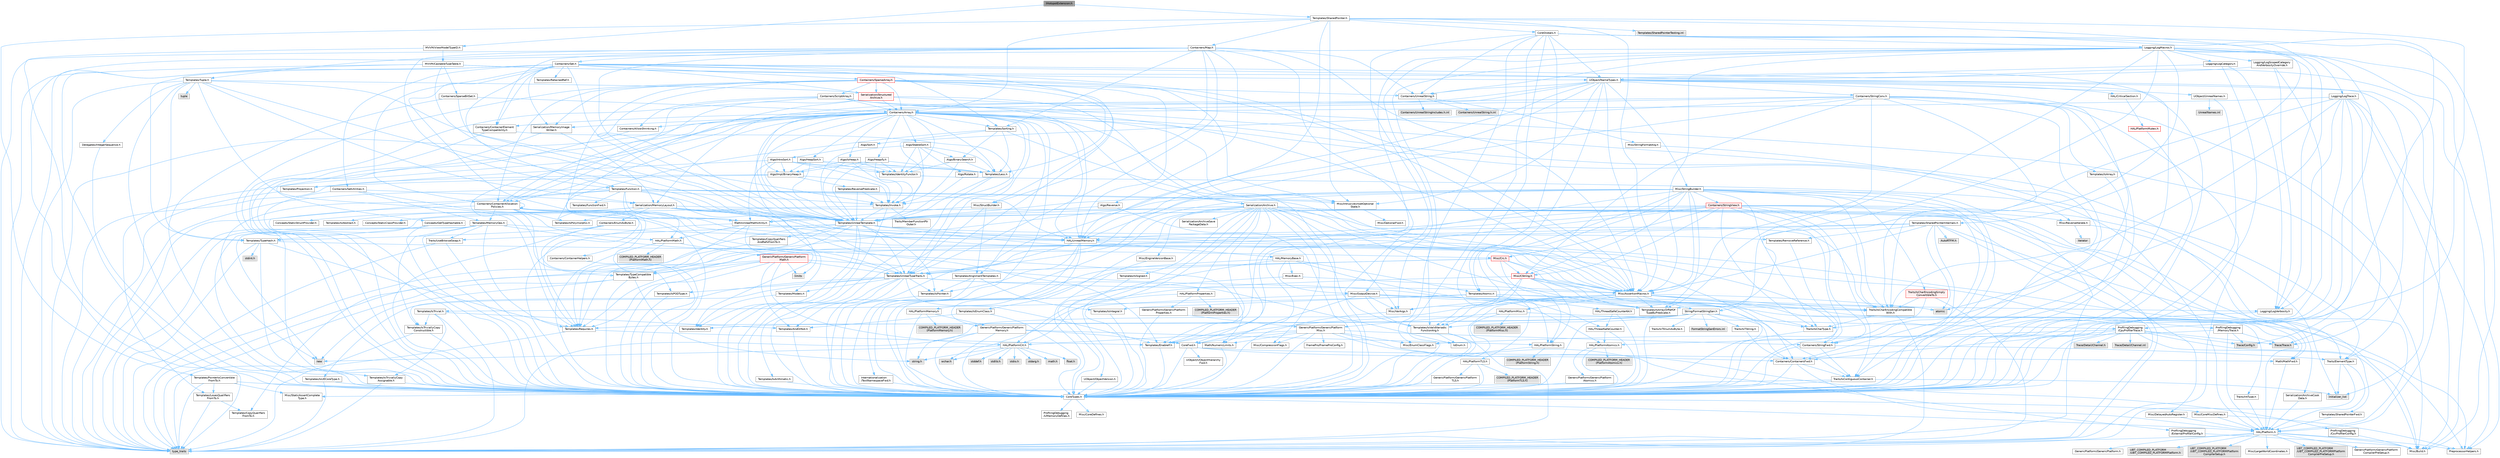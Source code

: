 digraph "IHotspotExtension.h"
{
 // INTERACTIVE_SVG=YES
 // LATEX_PDF_SIZE
  bgcolor="transparent";
  edge [fontname=Helvetica,fontsize=10,labelfontname=Helvetica,labelfontsize=10];
  node [fontname=Helvetica,fontsize=10,shape=box,height=0.2,width=0.4];
  Node1 [id="Node000001",label="IHotspotExtension.h",height=0.2,width=0.4,color="gray40", fillcolor="grey60", style="filled", fontcolor="black",tooltip=" "];
  Node1 -> Node2 [id="edge1_Node000001_Node000002",color="steelblue1",style="solid",tooltip=" "];
  Node2 [id="Node000002",label="MVVM/ViewModelTypeID.h",height=0.2,width=0.4,color="grey40", fillcolor="white", style="filled",URL="$d7/d3e/ViewModelTypeID_8h.html",tooltip=" "];
  Node2 -> Node3 [id="edge2_Node000002_Node000003",color="steelblue1",style="solid",tooltip=" "];
  Node3 [id="Node000003",label="CoreTypes.h",height=0.2,width=0.4,color="grey40", fillcolor="white", style="filled",URL="$dc/dec/CoreTypes_8h.html",tooltip=" "];
  Node3 -> Node4 [id="edge3_Node000003_Node000004",color="steelblue1",style="solid",tooltip=" "];
  Node4 [id="Node000004",label="HAL/Platform.h",height=0.2,width=0.4,color="grey40", fillcolor="white", style="filled",URL="$d9/dd0/Platform_8h.html",tooltip=" "];
  Node4 -> Node5 [id="edge4_Node000004_Node000005",color="steelblue1",style="solid",tooltip=" "];
  Node5 [id="Node000005",label="Misc/Build.h",height=0.2,width=0.4,color="grey40", fillcolor="white", style="filled",URL="$d3/dbb/Build_8h.html",tooltip=" "];
  Node4 -> Node6 [id="edge5_Node000004_Node000006",color="steelblue1",style="solid",tooltip=" "];
  Node6 [id="Node000006",label="Misc/LargeWorldCoordinates.h",height=0.2,width=0.4,color="grey40", fillcolor="white", style="filled",URL="$d2/dcb/LargeWorldCoordinates_8h.html",tooltip=" "];
  Node4 -> Node7 [id="edge6_Node000004_Node000007",color="steelblue1",style="solid",tooltip=" "];
  Node7 [id="Node000007",label="type_traits",height=0.2,width=0.4,color="grey60", fillcolor="#E0E0E0", style="filled",tooltip=" "];
  Node4 -> Node8 [id="edge7_Node000004_Node000008",color="steelblue1",style="solid",tooltip=" "];
  Node8 [id="Node000008",label="PreprocessorHelpers.h",height=0.2,width=0.4,color="grey40", fillcolor="white", style="filled",URL="$db/ddb/PreprocessorHelpers_8h.html",tooltip=" "];
  Node4 -> Node9 [id="edge8_Node000004_Node000009",color="steelblue1",style="solid",tooltip=" "];
  Node9 [id="Node000009",label="UBT_COMPILED_PLATFORM\l/UBT_COMPILED_PLATFORMPlatform\lCompilerPreSetup.h",height=0.2,width=0.4,color="grey60", fillcolor="#E0E0E0", style="filled",tooltip=" "];
  Node4 -> Node10 [id="edge9_Node000004_Node000010",color="steelblue1",style="solid",tooltip=" "];
  Node10 [id="Node000010",label="GenericPlatform/GenericPlatform\lCompilerPreSetup.h",height=0.2,width=0.4,color="grey40", fillcolor="white", style="filled",URL="$d9/dc8/GenericPlatformCompilerPreSetup_8h.html",tooltip=" "];
  Node4 -> Node11 [id="edge10_Node000004_Node000011",color="steelblue1",style="solid",tooltip=" "];
  Node11 [id="Node000011",label="GenericPlatform/GenericPlatform.h",height=0.2,width=0.4,color="grey40", fillcolor="white", style="filled",URL="$d6/d84/GenericPlatform_8h.html",tooltip=" "];
  Node4 -> Node12 [id="edge11_Node000004_Node000012",color="steelblue1",style="solid",tooltip=" "];
  Node12 [id="Node000012",label="UBT_COMPILED_PLATFORM\l/UBT_COMPILED_PLATFORMPlatform.h",height=0.2,width=0.4,color="grey60", fillcolor="#E0E0E0", style="filled",tooltip=" "];
  Node4 -> Node13 [id="edge12_Node000004_Node000013",color="steelblue1",style="solid",tooltip=" "];
  Node13 [id="Node000013",label="UBT_COMPILED_PLATFORM\l/UBT_COMPILED_PLATFORMPlatform\lCompilerSetup.h",height=0.2,width=0.4,color="grey60", fillcolor="#E0E0E0", style="filled",tooltip=" "];
  Node3 -> Node14 [id="edge13_Node000003_Node000014",color="steelblue1",style="solid",tooltip=" "];
  Node14 [id="Node000014",label="ProfilingDebugging\l/UMemoryDefines.h",height=0.2,width=0.4,color="grey40", fillcolor="white", style="filled",URL="$d2/da2/UMemoryDefines_8h.html",tooltip=" "];
  Node3 -> Node15 [id="edge14_Node000003_Node000015",color="steelblue1",style="solid",tooltip=" "];
  Node15 [id="Node000015",label="Misc/CoreMiscDefines.h",height=0.2,width=0.4,color="grey40", fillcolor="white", style="filled",URL="$da/d38/CoreMiscDefines_8h.html",tooltip=" "];
  Node15 -> Node4 [id="edge15_Node000015_Node000004",color="steelblue1",style="solid",tooltip=" "];
  Node15 -> Node8 [id="edge16_Node000015_Node000008",color="steelblue1",style="solid",tooltip=" "];
  Node3 -> Node16 [id="edge17_Node000003_Node000016",color="steelblue1",style="solid",tooltip=" "];
  Node16 [id="Node000016",label="Misc/CoreDefines.h",height=0.2,width=0.4,color="grey40", fillcolor="white", style="filled",URL="$d3/dd2/CoreDefines_8h.html",tooltip=" "];
  Node2 -> Node17 [id="edge18_Node000002_Node000017",color="steelblue1",style="solid",tooltip=" "];
  Node17 [id="Node000017",label="MVVM/CastableTypeTable.h",height=0.2,width=0.4,color="grey40", fillcolor="white", style="filled",URL="$d4/dab/CastableTypeTable_8h.html",tooltip=" "];
  Node17 -> Node3 [id="edge19_Node000017_Node000003",color="steelblue1",style="solid",tooltip=" "];
  Node17 -> Node4 [id="edge20_Node000017_Node000004",color="steelblue1",style="solid",tooltip=" "];
  Node17 -> Node18 [id="edge21_Node000017_Node000018",color="steelblue1",style="solid",tooltip=" "];
  Node18 [id="Node000018",label="Templates/UnrealTemplate.h",height=0.2,width=0.4,color="grey40", fillcolor="white", style="filled",URL="$d4/d24/UnrealTemplate_8h.html",tooltip=" "];
  Node18 -> Node3 [id="edge22_Node000018_Node000003",color="steelblue1",style="solid",tooltip=" "];
  Node18 -> Node19 [id="edge23_Node000018_Node000019",color="steelblue1",style="solid",tooltip=" "];
  Node19 [id="Node000019",label="Templates/IsPointer.h",height=0.2,width=0.4,color="grey40", fillcolor="white", style="filled",URL="$d7/d05/IsPointer_8h.html",tooltip=" "];
  Node19 -> Node3 [id="edge24_Node000019_Node000003",color="steelblue1",style="solid",tooltip=" "];
  Node18 -> Node20 [id="edge25_Node000018_Node000020",color="steelblue1",style="solid",tooltip=" "];
  Node20 [id="Node000020",label="HAL/UnrealMemory.h",height=0.2,width=0.4,color="grey40", fillcolor="white", style="filled",URL="$d9/d96/UnrealMemory_8h.html",tooltip=" "];
  Node20 -> Node3 [id="edge26_Node000020_Node000003",color="steelblue1",style="solid",tooltip=" "];
  Node20 -> Node21 [id="edge27_Node000020_Node000021",color="steelblue1",style="solid",tooltip=" "];
  Node21 [id="Node000021",label="GenericPlatform/GenericPlatform\lMemory.h",height=0.2,width=0.4,color="grey40", fillcolor="white", style="filled",URL="$dd/d22/GenericPlatformMemory_8h.html",tooltip=" "];
  Node21 -> Node22 [id="edge28_Node000021_Node000022",color="steelblue1",style="solid",tooltip=" "];
  Node22 [id="Node000022",label="CoreFwd.h",height=0.2,width=0.4,color="grey40", fillcolor="white", style="filled",URL="$d1/d1e/CoreFwd_8h.html",tooltip=" "];
  Node22 -> Node3 [id="edge29_Node000022_Node000003",color="steelblue1",style="solid",tooltip=" "];
  Node22 -> Node23 [id="edge30_Node000022_Node000023",color="steelblue1",style="solid",tooltip=" "];
  Node23 [id="Node000023",label="Containers/ContainersFwd.h",height=0.2,width=0.4,color="grey40", fillcolor="white", style="filled",URL="$d4/d0a/ContainersFwd_8h.html",tooltip=" "];
  Node23 -> Node4 [id="edge31_Node000023_Node000004",color="steelblue1",style="solid",tooltip=" "];
  Node23 -> Node3 [id="edge32_Node000023_Node000003",color="steelblue1",style="solid",tooltip=" "];
  Node23 -> Node24 [id="edge33_Node000023_Node000024",color="steelblue1",style="solid",tooltip=" "];
  Node24 [id="Node000024",label="Traits/IsContiguousContainer.h",height=0.2,width=0.4,color="grey40", fillcolor="white", style="filled",URL="$d5/d3c/IsContiguousContainer_8h.html",tooltip=" "];
  Node24 -> Node3 [id="edge34_Node000024_Node000003",color="steelblue1",style="solid",tooltip=" "];
  Node24 -> Node25 [id="edge35_Node000024_Node000025",color="steelblue1",style="solid",tooltip=" "];
  Node25 [id="Node000025",label="Misc/StaticAssertComplete\lType.h",height=0.2,width=0.4,color="grey40", fillcolor="white", style="filled",URL="$d5/d4e/StaticAssertCompleteType_8h.html",tooltip=" "];
  Node24 -> Node26 [id="edge36_Node000024_Node000026",color="steelblue1",style="solid",tooltip=" "];
  Node26 [id="Node000026",label="initializer_list",height=0.2,width=0.4,color="grey60", fillcolor="#E0E0E0", style="filled",tooltip=" "];
  Node22 -> Node27 [id="edge37_Node000022_Node000027",color="steelblue1",style="solid",tooltip=" "];
  Node27 [id="Node000027",label="Math/MathFwd.h",height=0.2,width=0.4,color="grey40", fillcolor="white", style="filled",URL="$d2/d10/MathFwd_8h.html",tooltip=" "];
  Node27 -> Node4 [id="edge38_Node000027_Node000004",color="steelblue1",style="solid",tooltip=" "];
  Node22 -> Node28 [id="edge39_Node000022_Node000028",color="steelblue1",style="solid",tooltip=" "];
  Node28 [id="Node000028",label="UObject/UObjectHierarchy\lFwd.h",height=0.2,width=0.4,color="grey40", fillcolor="white", style="filled",URL="$d3/d13/UObjectHierarchyFwd_8h.html",tooltip=" "];
  Node21 -> Node3 [id="edge40_Node000021_Node000003",color="steelblue1",style="solid",tooltip=" "];
  Node21 -> Node29 [id="edge41_Node000021_Node000029",color="steelblue1",style="solid",tooltip=" "];
  Node29 [id="Node000029",label="HAL/PlatformString.h",height=0.2,width=0.4,color="grey40", fillcolor="white", style="filled",URL="$db/db5/PlatformString_8h.html",tooltip=" "];
  Node29 -> Node3 [id="edge42_Node000029_Node000003",color="steelblue1",style="solid",tooltip=" "];
  Node29 -> Node30 [id="edge43_Node000029_Node000030",color="steelblue1",style="solid",tooltip=" "];
  Node30 [id="Node000030",label="COMPILED_PLATFORM_HEADER\l(PlatformString.h)",height=0.2,width=0.4,color="grey60", fillcolor="#E0E0E0", style="filled",tooltip=" "];
  Node21 -> Node31 [id="edge44_Node000021_Node000031",color="steelblue1",style="solid",tooltip=" "];
  Node31 [id="Node000031",label="string.h",height=0.2,width=0.4,color="grey60", fillcolor="#E0E0E0", style="filled",tooltip=" "];
  Node21 -> Node32 [id="edge45_Node000021_Node000032",color="steelblue1",style="solid",tooltip=" "];
  Node32 [id="Node000032",label="wchar.h",height=0.2,width=0.4,color="grey60", fillcolor="#E0E0E0", style="filled",tooltip=" "];
  Node20 -> Node33 [id="edge46_Node000020_Node000033",color="steelblue1",style="solid",tooltip=" "];
  Node33 [id="Node000033",label="HAL/MemoryBase.h",height=0.2,width=0.4,color="grey40", fillcolor="white", style="filled",URL="$d6/d9f/MemoryBase_8h.html",tooltip=" "];
  Node33 -> Node3 [id="edge47_Node000033_Node000003",color="steelblue1",style="solid",tooltip=" "];
  Node33 -> Node34 [id="edge48_Node000033_Node000034",color="steelblue1",style="solid",tooltip=" "];
  Node34 [id="Node000034",label="HAL/PlatformAtomics.h",height=0.2,width=0.4,color="grey40", fillcolor="white", style="filled",URL="$d3/d36/PlatformAtomics_8h.html",tooltip=" "];
  Node34 -> Node3 [id="edge49_Node000034_Node000003",color="steelblue1",style="solid",tooltip=" "];
  Node34 -> Node35 [id="edge50_Node000034_Node000035",color="steelblue1",style="solid",tooltip=" "];
  Node35 [id="Node000035",label="GenericPlatform/GenericPlatform\lAtomics.h",height=0.2,width=0.4,color="grey40", fillcolor="white", style="filled",URL="$da/d72/GenericPlatformAtomics_8h.html",tooltip=" "];
  Node35 -> Node3 [id="edge51_Node000035_Node000003",color="steelblue1",style="solid",tooltip=" "];
  Node34 -> Node36 [id="edge52_Node000034_Node000036",color="steelblue1",style="solid",tooltip=" "];
  Node36 [id="Node000036",label="COMPILED_PLATFORM_HEADER\l(PlatformAtomics.h)",height=0.2,width=0.4,color="grey60", fillcolor="#E0E0E0", style="filled",tooltip=" "];
  Node33 -> Node37 [id="edge53_Node000033_Node000037",color="steelblue1",style="solid",tooltip=" "];
  Node37 [id="Node000037",label="HAL/PlatformCrt.h",height=0.2,width=0.4,color="grey40", fillcolor="white", style="filled",URL="$d8/d75/PlatformCrt_8h.html",tooltip=" "];
  Node37 -> Node38 [id="edge54_Node000037_Node000038",color="steelblue1",style="solid",tooltip=" "];
  Node38 [id="Node000038",label="new",height=0.2,width=0.4,color="grey60", fillcolor="#E0E0E0", style="filled",tooltip=" "];
  Node37 -> Node32 [id="edge55_Node000037_Node000032",color="steelblue1",style="solid",tooltip=" "];
  Node37 -> Node39 [id="edge56_Node000037_Node000039",color="steelblue1",style="solid",tooltip=" "];
  Node39 [id="Node000039",label="stddef.h",height=0.2,width=0.4,color="grey60", fillcolor="#E0E0E0", style="filled",tooltip=" "];
  Node37 -> Node40 [id="edge57_Node000037_Node000040",color="steelblue1",style="solid",tooltip=" "];
  Node40 [id="Node000040",label="stdlib.h",height=0.2,width=0.4,color="grey60", fillcolor="#E0E0E0", style="filled",tooltip=" "];
  Node37 -> Node41 [id="edge58_Node000037_Node000041",color="steelblue1",style="solid",tooltip=" "];
  Node41 [id="Node000041",label="stdio.h",height=0.2,width=0.4,color="grey60", fillcolor="#E0E0E0", style="filled",tooltip=" "];
  Node37 -> Node42 [id="edge59_Node000037_Node000042",color="steelblue1",style="solid",tooltip=" "];
  Node42 [id="Node000042",label="stdarg.h",height=0.2,width=0.4,color="grey60", fillcolor="#E0E0E0", style="filled",tooltip=" "];
  Node37 -> Node43 [id="edge60_Node000037_Node000043",color="steelblue1",style="solid",tooltip=" "];
  Node43 [id="Node000043",label="math.h",height=0.2,width=0.4,color="grey60", fillcolor="#E0E0E0", style="filled",tooltip=" "];
  Node37 -> Node44 [id="edge61_Node000037_Node000044",color="steelblue1",style="solid",tooltip=" "];
  Node44 [id="Node000044",label="float.h",height=0.2,width=0.4,color="grey60", fillcolor="#E0E0E0", style="filled",tooltip=" "];
  Node37 -> Node31 [id="edge62_Node000037_Node000031",color="steelblue1",style="solid",tooltip=" "];
  Node33 -> Node45 [id="edge63_Node000033_Node000045",color="steelblue1",style="solid",tooltip=" "];
  Node45 [id="Node000045",label="Misc/Exec.h",height=0.2,width=0.4,color="grey40", fillcolor="white", style="filled",URL="$de/ddb/Exec_8h.html",tooltip=" "];
  Node45 -> Node3 [id="edge64_Node000045_Node000003",color="steelblue1",style="solid",tooltip=" "];
  Node45 -> Node46 [id="edge65_Node000045_Node000046",color="steelblue1",style="solid",tooltip=" "];
  Node46 [id="Node000046",label="Misc/AssertionMacros.h",height=0.2,width=0.4,color="grey40", fillcolor="white", style="filled",URL="$d0/dfa/AssertionMacros_8h.html",tooltip=" "];
  Node46 -> Node3 [id="edge66_Node000046_Node000003",color="steelblue1",style="solid",tooltip=" "];
  Node46 -> Node4 [id="edge67_Node000046_Node000004",color="steelblue1",style="solid",tooltip=" "];
  Node46 -> Node47 [id="edge68_Node000046_Node000047",color="steelblue1",style="solid",tooltip=" "];
  Node47 [id="Node000047",label="HAL/PlatformMisc.h",height=0.2,width=0.4,color="grey40", fillcolor="white", style="filled",URL="$d0/df5/PlatformMisc_8h.html",tooltip=" "];
  Node47 -> Node3 [id="edge69_Node000047_Node000003",color="steelblue1",style="solid",tooltip=" "];
  Node47 -> Node48 [id="edge70_Node000047_Node000048",color="steelblue1",style="solid",tooltip=" "];
  Node48 [id="Node000048",label="GenericPlatform/GenericPlatform\lMisc.h",height=0.2,width=0.4,color="grey40", fillcolor="white", style="filled",URL="$db/d9a/GenericPlatformMisc_8h.html",tooltip=" "];
  Node48 -> Node49 [id="edge71_Node000048_Node000049",color="steelblue1",style="solid",tooltip=" "];
  Node49 [id="Node000049",label="Containers/StringFwd.h",height=0.2,width=0.4,color="grey40", fillcolor="white", style="filled",URL="$df/d37/StringFwd_8h.html",tooltip=" "];
  Node49 -> Node3 [id="edge72_Node000049_Node000003",color="steelblue1",style="solid",tooltip=" "];
  Node49 -> Node50 [id="edge73_Node000049_Node000050",color="steelblue1",style="solid",tooltip=" "];
  Node50 [id="Node000050",label="Traits/ElementType.h",height=0.2,width=0.4,color="grey40", fillcolor="white", style="filled",URL="$d5/d4f/ElementType_8h.html",tooltip=" "];
  Node50 -> Node4 [id="edge74_Node000050_Node000004",color="steelblue1",style="solid",tooltip=" "];
  Node50 -> Node26 [id="edge75_Node000050_Node000026",color="steelblue1",style="solid",tooltip=" "];
  Node50 -> Node7 [id="edge76_Node000050_Node000007",color="steelblue1",style="solid",tooltip=" "];
  Node49 -> Node24 [id="edge77_Node000049_Node000024",color="steelblue1",style="solid",tooltip=" "];
  Node48 -> Node22 [id="edge78_Node000048_Node000022",color="steelblue1",style="solid",tooltip=" "];
  Node48 -> Node3 [id="edge79_Node000048_Node000003",color="steelblue1",style="solid",tooltip=" "];
  Node48 -> Node51 [id="edge80_Node000048_Node000051",color="steelblue1",style="solid",tooltip=" "];
  Node51 [id="Node000051",label="FramePro/FrameProConfig.h",height=0.2,width=0.4,color="grey40", fillcolor="white", style="filled",URL="$d7/d90/FrameProConfig_8h.html",tooltip=" "];
  Node48 -> Node37 [id="edge81_Node000048_Node000037",color="steelblue1",style="solid",tooltip=" "];
  Node48 -> Node52 [id="edge82_Node000048_Node000052",color="steelblue1",style="solid",tooltip=" "];
  Node52 [id="Node000052",label="Math/NumericLimits.h",height=0.2,width=0.4,color="grey40", fillcolor="white", style="filled",URL="$df/d1b/NumericLimits_8h.html",tooltip=" "];
  Node52 -> Node3 [id="edge83_Node000052_Node000003",color="steelblue1",style="solid",tooltip=" "];
  Node48 -> Node53 [id="edge84_Node000048_Node000053",color="steelblue1",style="solid",tooltip=" "];
  Node53 [id="Node000053",label="Misc/CompressionFlags.h",height=0.2,width=0.4,color="grey40", fillcolor="white", style="filled",URL="$d9/d76/CompressionFlags_8h.html",tooltip=" "];
  Node48 -> Node54 [id="edge85_Node000048_Node000054",color="steelblue1",style="solid",tooltip=" "];
  Node54 [id="Node000054",label="Misc/EnumClassFlags.h",height=0.2,width=0.4,color="grey40", fillcolor="white", style="filled",URL="$d8/de7/EnumClassFlags_8h.html",tooltip=" "];
  Node48 -> Node55 [id="edge86_Node000048_Node000055",color="steelblue1",style="solid",tooltip=" "];
  Node55 [id="Node000055",label="ProfilingDebugging\l/CsvProfilerConfig.h",height=0.2,width=0.4,color="grey40", fillcolor="white", style="filled",URL="$d3/d88/CsvProfilerConfig_8h.html",tooltip=" "];
  Node55 -> Node5 [id="edge87_Node000055_Node000005",color="steelblue1",style="solid",tooltip=" "];
  Node48 -> Node56 [id="edge88_Node000048_Node000056",color="steelblue1",style="solid",tooltip=" "];
  Node56 [id="Node000056",label="ProfilingDebugging\l/ExternalProfilerConfig.h",height=0.2,width=0.4,color="grey40", fillcolor="white", style="filled",URL="$d3/dbb/ExternalProfilerConfig_8h.html",tooltip=" "];
  Node56 -> Node5 [id="edge89_Node000056_Node000005",color="steelblue1",style="solid",tooltip=" "];
  Node47 -> Node57 [id="edge90_Node000047_Node000057",color="steelblue1",style="solid",tooltip=" "];
  Node57 [id="Node000057",label="COMPILED_PLATFORM_HEADER\l(PlatformMisc.h)",height=0.2,width=0.4,color="grey60", fillcolor="#E0E0E0", style="filled",tooltip=" "];
  Node47 -> Node58 [id="edge91_Node000047_Node000058",color="steelblue1",style="solid",tooltip=" "];
  Node58 [id="Node000058",label="ProfilingDebugging\l/CpuProfilerTrace.h",height=0.2,width=0.4,color="grey40", fillcolor="white", style="filled",URL="$da/dcb/CpuProfilerTrace_8h.html",tooltip=" "];
  Node58 -> Node3 [id="edge92_Node000058_Node000003",color="steelblue1",style="solid",tooltip=" "];
  Node58 -> Node23 [id="edge93_Node000058_Node000023",color="steelblue1",style="solid",tooltip=" "];
  Node58 -> Node34 [id="edge94_Node000058_Node000034",color="steelblue1",style="solid",tooltip=" "];
  Node58 -> Node8 [id="edge95_Node000058_Node000008",color="steelblue1",style="solid",tooltip=" "];
  Node58 -> Node5 [id="edge96_Node000058_Node000005",color="steelblue1",style="solid",tooltip=" "];
  Node58 -> Node59 [id="edge97_Node000058_Node000059",color="steelblue1",style="solid",tooltip=" "];
  Node59 [id="Node000059",label="Trace/Config.h",height=0.2,width=0.4,color="grey60", fillcolor="#E0E0E0", style="filled",tooltip=" "];
  Node58 -> Node60 [id="edge98_Node000058_Node000060",color="steelblue1",style="solid",tooltip=" "];
  Node60 [id="Node000060",label="Trace/Detail/Channel.h",height=0.2,width=0.4,color="grey60", fillcolor="#E0E0E0", style="filled",tooltip=" "];
  Node58 -> Node61 [id="edge99_Node000058_Node000061",color="steelblue1",style="solid",tooltip=" "];
  Node61 [id="Node000061",label="Trace/Detail/Channel.inl",height=0.2,width=0.4,color="grey60", fillcolor="#E0E0E0", style="filled",tooltip=" "];
  Node58 -> Node62 [id="edge100_Node000058_Node000062",color="steelblue1",style="solid",tooltip=" "];
  Node62 [id="Node000062",label="Trace/Trace.h",height=0.2,width=0.4,color="grey60", fillcolor="#E0E0E0", style="filled",tooltip=" "];
  Node46 -> Node8 [id="edge101_Node000046_Node000008",color="steelblue1",style="solid",tooltip=" "];
  Node46 -> Node63 [id="edge102_Node000046_Node000063",color="steelblue1",style="solid",tooltip=" "];
  Node63 [id="Node000063",label="Templates/EnableIf.h",height=0.2,width=0.4,color="grey40", fillcolor="white", style="filled",URL="$d7/d60/EnableIf_8h.html",tooltip=" "];
  Node63 -> Node3 [id="edge103_Node000063_Node000003",color="steelblue1",style="solid",tooltip=" "];
  Node46 -> Node64 [id="edge104_Node000046_Node000064",color="steelblue1",style="solid",tooltip=" "];
  Node64 [id="Node000064",label="Templates/IsArrayOrRefOf\lTypeByPredicate.h",height=0.2,width=0.4,color="grey40", fillcolor="white", style="filled",URL="$d6/da1/IsArrayOrRefOfTypeByPredicate_8h.html",tooltip=" "];
  Node64 -> Node3 [id="edge105_Node000064_Node000003",color="steelblue1",style="solid",tooltip=" "];
  Node46 -> Node65 [id="edge106_Node000046_Node000065",color="steelblue1",style="solid",tooltip=" "];
  Node65 [id="Node000065",label="Templates/IsValidVariadic\lFunctionArg.h",height=0.2,width=0.4,color="grey40", fillcolor="white", style="filled",URL="$d0/dc8/IsValidVariadicFunctionArg_8h.html",tooltip=" "];
  Node65 -> Node3 [id="edge107_Node000065_Node000003",color="steelblue1",style="solid",tooltip=" "];
  Node65 -> Node66 [id="edge108_Node000065_Node000066",color="steelblue1",style="solid",tooltip=" "];
  Node66 [id="Node000066",label="IsEnum.h",height=0.2,width=0.4,color="grey40", fillcolor="white", style="filled",URL="$d4/de5/IsEnum_8h.html",tooltip=" "];
  Node65 -> Node7 [id="edge109_Node000065_Node000007",color="steelblue1",style="solid",tooltip=" "];
  Node46 -> Node67 [id="edge110_Node000046_Node000067",color="steelblue1",style="solid",tooltip=" "];
  Node67 [id="Node000067",label="Traits/IsCharEncodingCompatible\lWith.h",height=0.2,width=0.4,color="grey40", fillcolor="white", style="filled",URL="$df/dd1/IsCharEncodingCompatibleWith_8h.html",tooltip=" "];
  Node67 -> Node7 [id="edge111_Node000067_Node000007",color="steelblue1",style="solid",tooltip=" "];
  Node67 -> Node68 [id="edge112_Node000067_Node000068",color="steelblue1",style="solid",tooltip=" "];
  Node68 [id="Node000068",label="Traits/IsCharType.h",height=0.2,width=0.4,color="grey40", fillcolor="white", style="filled",URL="$db/d51/IsCharType_8h.html",tooltip=" "];
  Node68 -> Node3 [id="edge113_Node000068_Node000003",color="steelblue1",style="solid",tooltip=" "];
  Node46 -> Node69 [id="edge114_Node000046_Node000069",color="steelblue1",style="solid",tooltip=" "];
  Node69 [id="Node000069",label="Misc/VarArgs.h",height=0.2,width=0.4,color="grey40", fillcolor="white", style="filled",URL="$d5/d6f/VarArgs_8h.html",tooltip=" "];
  Node69 -> Node3 [id="edge115_Node000069_Node000003",color="steelblue1",style="solid",tooltip=" "];
  Node46 -> Node70 [id="edge116_Node000046_Node000070",color="steelblue1",style="solid",tooltip=" "];
  Node70 [id="Node000070",label="String/FormatStringSan.h",height=0.2,width=0.4,color="grey40", fillcolor="white", style="filled",URL="$d3/d8b/FormatStringSan_8h.html",tooltip=" "];
  Node70 -> Node7 [id="edge117_Node000070_Node000007",color="steelblue1",style="solid",tooltip=" "];
  Node70 -> Node3 [id="edge118_Node000070_Node000003",color="steelblue1",style="solid",tooltip=" "];
  Node70 -> Node71 [id="edge119_Node000070_Node000071",color="steelblue1",style="solid",tooltip=" "];
  Node71 [id="Node000071",label="Templates/Requires.h",height=0.2,width=0.4,color="grey40", fillcolor="white", style="filled",URL="$dc/d96/Requires_8h.html",tooltip=" "];
  Node71 -> Node63 [id="edge120_Node000071_Node000063",color="steelblue1",style="solid",tooltip=" "];
  Node71 -> Node7 [id="edge121_Node000071_Node000007",color="steelblue1",style="solid",tooltip=" "];
  Node70 -> Node72 [id="edge122_Node000070_Node000072",color="steelblue1",style="solid",tooltip=" "];
  Node72 [id="Node000072",label="Templates/Identity.h",height=0.2,width=0.4,color="grey40", fillcolor="white", style="filled",URL="$d0/dd5/Identity_8h.html",tooltip=" "];
  Node70 -> Node65 [id="edge123_Node000070_Node000065",color="steelblue1",style="solid",tooltip=" "];
  Node70 -> Node68 [id="edge124_Node000070_Node000068",color="steelblue1",style="solid",tooltip=" "];
  Node70 -> Node73 [id="edge125_Node000070_Node000073",color="steelblue1",style="solid",tooltip=" "];
  Node73 [id="Node000073",label="Traits/IsTEnumAsByte.h",height=0.2,width=0.4,color="grey40", fillcolor="white", style="filled",URL="$d1/de6/IsTEnumAsByte_8h.html",tooltip=" "];
  Node70 -> Node74 [id="edge126_Node000070_Node000074",color="steelblue1",style="solid",tooltip=" "];
  Node74 [id="Node000074",label="Traits/IsTString.h",height=0.2,width=0.4,color="grey40", fillcolor="white", style="filled",URL="$d0/df8/IsTString_8h.html",tooltip=" "];
  Node74 -> Node23 [id="edge127_Node000074_Node000023",color="steelblue1",style="solid",tooltip=" "];
  Node70 -> Node23 [id="edge128_Node000070_Node000023",color="steelblue1",style="solid",tooltip=" "];
  Node70 -> Node75 [id="edge129_Node000070_Node000075",color="steelblue1",style="solid",tooltip=" "];
  Node75 [id="Node000075",label="FormatStringSanErrors.inl",height=0.2,width=0.4,color="grey60", fillcolor="#E0E0E0", style="filled",tooltip=" "];
  Node46 -> Node76 [id="edge130_Node000046_Node000076",color="steelblue1",style="solid",tooltip=" "];
  Node76 [id="Node000076",label="atomic",height=0.2,width=0.4,color="grey60", fillcolor="#E0E0E0", style="filled",tooltip=" "];
  Node33 -> Node77 [id="edge131_Node000033_Node000077",color="steelblue1",style="solid",tooltip=" "];
  Node77 [id="Node000077",label="Misc/OutputDevice.h",height=0.2,width=0.4,color="grey40", fillcolor="white", style="filled",URL="$d7/d32/OutputDevice_8h.html",tooltip=" "];
  Node77 -> Node22 [id="edge132_Node000077_Node000022",color="steelblue1",style="solid",tooltip=" "];
  Node77 -> Node3 [id="edge133_Node000077_Node000003",color="steelblue1",style="solid",tooltip=" "];
  Node77 -> Node78 [id="edge134_Node000077_Node000078",color="steelblue1",style="solid",tooltip=" "];
  Node78 [id="Node000078",label="Logging/LogVerbosity.h",height=0.2,width=0.4,color="grey40", fillcolor="white", style="filled",URL="$d2/d8f/LogVerbosity_8h.html",tooltip=" "];
  Node78 -> Node3 [id="edge135_Node000078_Node000003",color="steelblue1",style="solid",tooltip=" "];
  Node77 -> Node69 [id="edge136_Node000077_Node000069",color="steelblue1",style="solid",tooltip=" "];
  Node77 -> Node64 [id="edge137_Node000077_Node000064",color="steelblue1",style="solid",tooltip=" "];
  Node77 -> Node65 [id="edge138_Node000077_Node000065",color="steelblue1",style="solid",tooltip=" "];
  Node77 -> Node67 [id="edge139_Node000077_Node000067",color="steelblue1",style="solid",tooltip=" "];
  Node33 -> Node79 [id="edge140_Node000033_Node000079",color="steelblue1",style="solid",tooltip=" "];
  Node79 [id="Node000079",label="Templates/Atomic.h",height=0.2,width=0.4,color="grey40", fillcolor="white", style="filled",URL="$d3/d91/Atomic_8h.html",tooltip=" "];
  Node79 -> Node80 [id="edge141_Node000079_Node000080",color="steelblue1",style="solid",tooltip=" "];
  Node80 [id="Node000080",label="HAL/ThreadSafeCounter.h",height=0.2,width=0.4,color="grey40", fillcolor="white", style="filled",URL="$dc/dc9/ThreadSafeCounter_8h.html",tooltip=" "];
  Node80 -> Node3 [id="edge142_Node000080_Node000003",color="steelblue1",style="solid",tooltip=" "];
  Node80 -> Node34 [id="edge143_Node000080_Node000034",color="steelblue1",style="solid",tooltip=" "];
  Node79 -> Node81 [id="edge144_Node000079_Node000081",color="steelblue1",style="solid",tooltip=" "];
  Node81 [id="Node000081",label="HAL/ThreadSafeCounter64.h",height=0.2,width=0.4,color="grey40", fillcolor="white", style="filled",URL="$d0/d12/ThreadSafeCounter64_8h.html",tooltip=" "];
  Node81 -> Node3 [id="edge145_Node000081_Node000003",color="steelblue1",style="solid",tooltip=" "];
  Node81 -> Node80 [id="edge146_Node000081_Node000080",color="steelblue1",style="solid",tooltip=" "];
  Node79 -> Node82 [id="edge147_Node000079_Node000082",color="steelblue1",style="solid",tooltip=" "];
  Node82 [id="Node000082",label="Templates/IsIntegral.h",height=0.2,width=0.4,color="grey40", fillcolor="white", style="filled",URL="$da/d64/IsIntegral_8h.html",tooltip=" "];
  Node82 -> Node3 [id="edge148_Node000082_Node000003",color="steelblue1",style="solid",tooltip=" "];
  Node79 -> Node83 [id="edge149_Node000079_Node000083",color="steelblue1",style="solid",tooltip=" "];
  Node83 [id="Node000083",label="Templates/IsTrivial.h",height=0.2,width=0.4,color="grey40", fillcolor="white", style="filled",URL="$da/d4c/IsTrivial_8h.html",tooltip=" "];
  Node83 -> Node84 [id="edge150_Node000083_Node000084",color="steelblue1",style="solid",tooltip=" "];
  Node84 [id="Node000084",label="Templates/AndOrNot.h",height=0.2,width=0.4,color="grey40", fillcolor="white", style="filled",URL="$db/d0a/AndOrNot_8h.html",tooltip=" "];
  Node84 -> Node3 [id="edge151_Node000084_Node000003",color="steelblue1",style="solid",tooltip=" "];
  Node83 -> Node85 [id="edge152_Node000083_Node000085",color="steelblue1",style="solid",tooltip=" "];
  Node85 [id="Node000085",label="Templates/IsTriviallyCopy\lConstructible.h",height=0.2,width=0.4,color="grey40", fillcolor="white", style="filled",URL="$d3/d78/IsTriviallyCopyConstructible_8h.html",tooltip=" "];
  Node85 -> Node3 [id="edge153_Node000085_Node000003",color="steelblue1",style="solid",tooltip=" "];
  Node85 -> Node7 [id="edge154_Node000085_Node000007",color="steelblue1",style="solid",tooltip=" "];
  Node83 -> Node86 [id="edge155_Node000083_Node000086",color="steelblue1",style="solid",tooltip=" "];
  Node86 [id="Node000086",label="Templates/IsTriviallyCopy\lAssignable.h",height=0.2,width=0.4,color="grey40", fillcolor="white", style="filled",URL="$d2/df2/IsTriviallyCopyAssignable_8h.html",tooltip=" "];
  Node86 -> Node3 [id="edge156_Node000086_Node000003",color="steelblue1",style="solid",tooltip=" "];
  Node86 -> Node7 [id="edge157_Node000086_Node000007",color="steelblue1",style="solid",tooltip=" "];
  Node83 -> Node7 [id="edge158_Node000083_Node000007",color="steelblue1",style="solid",tooltip=" "];
  Node79 -> Node87 [id="edge159_Node000079_Node000087",color="steelblue1",style="solid",tooltip=" "];
  Node87 [id="Node000087",label="Traits/IntType.h",height=0.2,width=0.4,color="grey40", fillcolor="white", style="filled",URL="$d7/deb/IntType_8h.html",tooltip=" "];
  Node87 -> Node4 [id="edge160_Node000087_Node000004",color="steelblue1",style="solid",tooltip=" "];
  Node79 -> Node76 [id="edge161_Node000079_Node000076",color="steelblue1",style="solid",tooltip=" "];
  Node20 -> Node88 [id="edge162_Node000020_Node000088",color="steelblue1",style="solid",tooltip=" "];
  Node88 [id="Node000088",label="HAL/PlatformMemory.h",height=0.2,width=0.4,color="grey40", fillcolor="white", style="filled",URL="$de/d68/PlatformMemory_8h.html",tooltip=" "];
  Node88 -> Node3 [id="edge163_Node000088_Node000003",color="steelblue1",style="solid",tooltip=" "];
  Node88 -> Node21 [id="edge164_Node000088_Node000021",color="steelblue1",style="solid",tooltip=" "];
  Node88 -> Node89 [id="edge165_Node000088_Node000089",color="steelblue1",style="solid",tooltip=" "];
  Node89 [id="Node000089",label="COMPILED_PLATFORM_HEADER\l(PlatformMemory.h)",height=0.2,width=0.4,color="grey60", fillcolor="#E0E0E0", style="filled",tooltip=" "];
  Node20 -> Node90 [id="edge166_Node000020_Node000090",color="steelblue1",style="solid",tooltip=" "];
  Node90 [id="Node000090",label="ProfilingDebugging\l/MemoryTrace.h",height=0.2,width=0.4,color="grey40", fillcolor="white", style="filled",URL="$da/dd7/MemoryTrace_8h.html",tooltip=" "];
  Node90 -> Node4 [id="edge167_Node000090_Node000004",color="steelblue1",style="solid",tooltip=" "];
  Node90 -> Node54 [id="edge168_Node000090_Node000054",color="steelblue1",style="solid",tooltip=" "];
  Node90 -> Node59 [id="edge169_Node000090_Node000059",color="steelblue1",style="solid",tooltip=" "];
  Node90 -> Node62 [id="edge170_Node000090_Node000062",color="steelblue1",style="solid",tooltip=" "];
  Node20 -> Node19 [id="edge171_Node000020_Node000019",color="steelblue1",style="solid",tooltip=" "];
  Node18 -> Node91 [id="edge172_Node000018_Node000091",color="steelblue1",style="solid",tooltip=" "];
  Node91 [id="Node000091",label="Templates/CopyQualifiers\lAndRefsFromTo.h",height=0.2,width=0.4,color="grey40", fillcolor="white", style="filled",URL="$d3/db3/CopyQualifiersAndRefsFromTo_8h.html",tooltip=" "];
  Node91 -> Node92 [id="edge173_Node000091_Node000092",color="steelblue1",style="solid",tooltip=" "];
  Node92 [id="Node000092",label="Templates/CopyQualifiers\lFromTo.h",height=0.2,width=0.4,color="grey40", fillcolor="white", style="filled",URL="$d5/db4/CopyQualifiersFromTo_8h.html",tooltip=" "];
  Node18 -> Node93 [id="edge174_Node000018_Node000093",color="steelblue1",style="solid",tooltip=" "];
  Node93 [id="Node000093",label="Templates/UnrealTypeTraits.h",height=0.2,width=0.4,color="grey40", fillcolor="white", style="filled",URL="$d2/d2d/UnrealTypeTraits_8h.html",tooltip=" "];
  Node93 -> Node3 [id="edge175_Node000093_Node000003",color="steelblue1",style="solid",tooltip=" "];
  Node93 -> Node19 [id="edge176_Node000093_Node000019",color="steelblue1",style="solid",tooltip=" "];
  Node93 -> Node46 [id="edge177_Node000093_Node000046",color="steelblue1",style="solid",tooltip=" "];
  Node93 -> Node84 [id="edge178_Node000093_Node000084",color="steelblue1",style="solid",tooltip=" "];
  Node93 -> Node63 [id="edge179_Node000093_Node000063",color="steelblue1",style="solid",tooltip=" "];
  Node93 -> Node94 [id="edge180_Node000093_Node000094",color="steelblue1",style="solid",tooltip=" "];
  Node94 [id="Node000094",label="Templates/IsArithmetic.h",height=0.2,width=0.4,color="grey40", fillcolor="white", style="filled",URL="$d2/d5d/IsArithmetic_8h.html",tooltip=" "];
  Node94 -> Node3 [id="edge181_Node000094_Node000003",color="steelblue1",style="solid",tooltip=" "];
  Node93 -> Node66 [id="edge182_Node000093_Node000066",color="steelblue1",style="solid",tooltip=" "];
  Node93 -> Node95 [id="edge183_Node000093_Node000095",color="steelblue1",style="solid",tooltip=" "];
  Node95 [id="Node000095",label="Templates/Models.h",height=0.2,width=0.4,color="grey40", fillcolor="white", style="filled",URL="$d3/d0c/Models_8h.html",tooltip=" "];
  Node95 -> Node72 [id="edge184_Node000095_Node000072",color="steelblue1",style="solid",tooltip=" "];
  Node93 -> Node96 [id="edge185_Node000093_Node000096",color="steelblue1",style="solid",tooltip=" "];
  Node96 [id="Node000096",label="Templates/IsPODType.h",height=0.2,width=0.4,color="grey40", fillcolor="white", style="filled",URL="$d7/db1/IsPODType_8h.html",tooltip=" "];
  Node96 -> Node3 [id="edge186_Node000096_Node000003",color="steelblue1",style="solid",tooltip=" "];
  Node93 -> Node97 [id="edge187_Node000093_Node000097",color="steelblue1",style="solid",tooltip=" "];
  Node97 [id="Node000097",label="Templates/IsUECoreType.h",height=0.2,width=0.4,color="grey40", fillcolor="white", style="filled",URL="$d1/db8/IsUECoreType_8h.html",tooltip=" "];
  Node97 -> Node3 [id="edge188_Node000097_Node000003",color="steelblue1",style="solid",tooltip=" "];
  Node97 -> Node7 [id="edge189_Node000097_Node000007",color="steelblue1",style="solid",tooltip=" "];
  Node93 -> Node85 [id="edge190_Node000093_Node000085",color="steelblue1",style="solid",tooltip=" "];
  Node18 -> Node98 [id="edge191_Node000018_Node000098",color="steelblue1",style="solid",tooltip=" "];
  Node98 [id="Node000098",label="Templates/RemoveReference.h",height=0.2,width=0.4,color="grey40", fillcolor="white", style="filled",URL="$da/dbe/RemoveReference_8h.html",tooltip=" "];
  Node98 -> Node3 [id="edge192_Node000098_Node000003",color="steelblue1",style="solid",tooltip=" "];
  Node18 -> Node71 [id="edge193_Node000018_Node000071",color="steelblue1",style="solid",tooltip=" "];
  Node18 -> Node99 [id="edge194_Node000018_Node000099",color="steelblue1",style="solid",tooltip=" "];
  Node99 [id="Node000099",label="Templates/TypeCompatible\lBytes.h",height=0.2,width=0.4,color="grey40", fillcolor="white", style="filled",URL="$df/d0a/TypeCompatibleBytes_8h.html",tooltip=" "];
  Node99 -> Node3 [id="edge195_Node000099_Node000003",color="steelblue1",style="solid",tooltip=" "];
  Node99 -> Node31 [id="edge196_Node000099_Node000031",color="steelblue1",style="solid",tooltip=" "];
  Node99 -> Node38 [id="edge197_Node000099_Node000038",color="steelblue1",style="solid",tooltip=" "];
  Node99 -> Node7 [id="edge198_Node000099_Node000007",color="steelblue1",style="solid",tooltip=" "];
  Node18 -> Node72 [id="edge199_Node000018_Node000072",color="steelblue1",style="solid",tooltip=" "];
  Node18 -> Node24 [id="edge200_Node000018_Node000024",color="steelblue1",style="solid",tooltip=" "];
  Node18 -> Node100 [id="edge201_Node000018_Node000100",color="steelblue1",style="solid",tooltip=" "];
  Node100 [id="Node000100",label="Traits/UseBitwiseSwap.h",height=0.2,width=0.4,color="grey40", fillcolor="white", style="filled",URL="$db/df3/UseBitwiseSwap_8h.html",tooltip=" "];
  Node100 -> Node3 [id="edge202_Node000100_Node000003",color="steelblue1",style="solid",tooltip=" "];
  Node100 -> Node7 [id="edge203_Node000100_Node000007",color="steelblue1",style="solid",tooltip=" "];
  Node18 -> Node7 [id="edge204_Node000018_Node000007",color="steelblue1",style="solid",tooltip=" "];
  Node17 -> Node101 [id="edge205_Node000017_Node000101",color="steelblue1",style="solid",tooltip=" "];
  Node101 [id="Node000101",label="Containers/SparseBitSet.h",height=0.2,width=0.4,color="grey40", fillcolor="white", style="filled",URL="$d5/d37/SparseBitSet_8h.html",tooltip=" "];
  Node101 -> Node3 [id="edge206_Node000101_Node000003",color="steelblue1",style="solid",tooltip=" "];
  Node101 -> Node18 [id="edge207_Node000101_Node000018",color="steelblue1",style="solid",tooltip=" "];
  Node101 -> Node102 [id="edge208_Node000101_Node000102",color="steelblue1",style="solid",tooltip=" "];
  Node102 [id="Node000102",label="Containers/Array.h",height=0.2,width=0.4,color="grey40", fillcolor="white", style="filled",URL="$df/dd0/Array_8h.html",tooltip=" "];
  Node102 -> Node3 [id="edge209_Node000102_Node000003",color="steelblue1",style="solid",tooltip=" "];
  Node102 -> Node46 [id="edge210_Node000102_Node000046",color="steelblue1",style="solid",tooltip=" "];
  Node102 -> Node103 [id="edge211_Node000102_Node000103",color="steelblue1",style="solid",tooltip=" "];
  Node103 [id="Node000103",label="Misc/IntrusiveUnsetOptional\lState.h",height=0.2,width=0.4,color="grey40", fillcolor="white", style="filled",URL="$d2/d0a/IntrusiveUnsetOptionalState_8h.html",tooltip=" "];
  Node103 -> Node104 [id="edge212_Node000103_Node000104",color="steelblue1",style="solid",tooltip=" "];
  Node104 [id="Node000104",label="Misc/OptionalFwd.h",height=0.2,width=0.4,color="grey40", fillcolor="white", style="filled",URL="$dc/d50/OptionalFwd_8h.html",tooltip=" "];
  Node102 -> Node105 [id="edge213_Node000102_Node000105",color="steelblue1",style="solid",tooltip=" "];
  Node105 [id="Node000105",label="Misc/ReverseIterate.h",height=0.2,width=0.4,color="grey40", fillcolor="white", style="filled",URL="$db/de3/ReverseIterate_8h.html",tooltip=" "];
  Node105 -> Node4 [id="edge214_Node000105_Node000004",color="steelblue1",style="solid",tooltip=" "];
  Node105 -> Node106 [id="edge215_Node000105_Node000106",color="steelblue1",style="solid",tooltip=" "];
  Node106 [id="Node000106",label="iterator",height=0.2,width=0.4,color="grey60", fillcolor="#E0E0E0", style="filled",tooltip=" "];
  Node102 -> Node20 [id="edge216_Node000102_Node000020",color="steelblue1",style="solid",tooltip=" "];
  Node102 -> Node93 [id="edge217_Node000102_Node000093",color="steelblue1",style="solid",tooltip=" "];
  Node102 -> Node18 [id="edge218_Node000102_Node000018",color="steelblue1",style="solid",tooltip=" "];
  Node102 -> Node107 [id="edge219_Node000102_Node000107",color="steelblue1",style="solid",tooltip=" "];
  Node107 [id="Node000107",label="Containers/AllowShrinking.h",height=0.2,width=0.4,color="grey40", fillcolor="white", style="filled",URL="$d7/d1a/AllowShrinking_8h.html",tooltip=" "];
  Node107 -> Node3 [id="edge220_Node000107_Node000003",color="steelblue1",style="solid",tooltip=" "];
  Node102 -> Node108 [id="edge221_Node000102_Node000108",color="steelblue1",style="solid",tooltip=" "];
  Node108 [id="Node000108",label="Containers/ContainerAllocation\lPolicies.h",height=0.2,width=0.4,color="grey40", fillcolor="white", style="filled",URL="$d7/dff/ContainerAllocationPolicies_8h.html",tooltip=" "];
  Node108 -> Node3 [id="edge222_Node000108_Node000003",color="steelblue1",style="solid",tooltip=" "];
  Node108 -> Node109 [id="edge223_Node000108_Node000109",color="steelblue1",style="solid",tooltip=" "];
  Node109 [id="Node000109",label="Containers/ContainerHelpers.h",height=0.2,width=0.4,color="grey40", fillcolor="white", style="filled",URL="$d7/d33/ContainerHelpers_8h.html",tooltip=" "];
  Node109 -> Node3 [id="edge224_Node000109_Node000003",color="steelblue1",style="solid",tooltip=" "];
  Node108 -> Node108 [id="edge225_Node000108_Node000108",color="steelblue1",style="solid",tooltip=" "];
  Node108 -> Node110 [id="edge226_Node000108_Node000110",color="steelblue1",style="solid",tooltip=" "];
  Node110 [id="Node000110",label="HAL/PlatformMath.h",height=0.2,width=0.4,color="grey40", fillcolor="white", style="filled",URL="$dc/d53/PlatformMath_8h.html",tooltip=" "];
  Node110 -> Node3 [id="edge227_Node000110_Node000003",color="steelblue1",style="solid",tooltip=" "];
  Node110 -> Node111 [id="edge228_Node000110_Node000111",color="steelblue1",style="solid",tooltip=" "];
  Node111 [id="Node000111",label="GenericPlatform/GenericPlatform\lMath.h",height=0.2,width=0.4,color="red", fillcolor="#FFF0F0", style="filled",URL="$d5/d79/GenericPlatformMath_8h.html",tooltip=" "];
  Node111 -> Node3 [id="edge229_Node000111_Node000003",color="steelblue1",style="solid",tooltip=" "];
  Node111 -> Node23 [id="edge230_Node000111_Node000023",color="steelblue1",style="solid",tooltip=" "];
  Node111 -> Node37 [id="edge231_Node000111_Node000037",color="steelblue1",style="solid",tooltip=" "];
  Node111 -> Node84 [id="edge232_Node000111_Node000084",color="steelblue1",style="solid",tooltip=" "];
  Node111 -> Node93 [id="edge233_Node000111_Node000093",color="steelblue1",style="solid",tooltip=" "];
  Node111 -> Node71 [id="edge234_Node000111_Node000071",color="steelblue1",style="solid",tooltip=" "];
  Node111 -> Node99 [id="edge235_Node000111_Node000099",color="steelblue1",style="solid",tooltip=" "];
  Node111 -> Node116 [id="edge236_Node000111_Node000116",color="steelblue1",style="solid",tooltip=" "];
  Node116 [id="Node000116",label="limits",height=0.2,width=0.4,color="grey60", fillcolor="#E0E0E0", style="filled",tooltip=" "];
  Node111 -> Node7 [id="edge237_Node000111_Node000007",color="steelblue1",style="solid",tooltip=" "];
  Node110 -> Node117 [id="edge238_Node000110_Node000117",color="steelblue1",style="solid",tooltip=" "];
  Node117 [id="Node000117",label="COMPILED_PLATFORM_HEADER\l(PlatformMath.h)",height=0.2,width=0.4,color="grey60", fillcolor="#E0E0E0", style="filled",tooltip=" "];
  Node108 -> Node20 [id="edge239_Node000108_Node000020",color="steelblue1",style="solid",tooltip=" "];
  Node108 -> Node52 [id="edge240_Node000108_Node000052",color="steelblue1",style="solid",tooltip=" "];
  Node108 -> Node46 [id="edge241_Node000108_Node000046",color="steelblue1",style="solid",tooltip=" "];
  Node108 -> Node118 [id="edge242_Node000108_Node000118",color="steelblue1",style="solid",tooltip=" "];
  Node118 [id="Node000118",label="Templates/IsPolymorphic.h",height=0.2,width=0.4,color="grey40", fillcolor="white", style="filled",URL="$dc/d20/IsPolymorphic_8h.html",tooltip=" "];
  Node108 -> Node119 [id="edge243_Node000108_Node000119",color="steelblue1",style="solid",tooltip=" "];
  Node119 [id="Node000119",label="Templates/MemoryOps.h",height=0.2,width=0.4,color="grey40", fillcolor="white", style="filled",URL="$db/dea/MemoryOps_8h.html",tooltip=" "];
  Node119 -> Node3 [id="edge244_Node000119_Node000003",color="steelblue1",style="solid",tooltip=" "];
  Node119 -> Node20 [id="edge245_Node000119_Node000020",color="steelblue1",style="solid",tooltip=" "];
  Node119 -> Node86 [id="edge246_Node000119_Node000086",color="steelblue1",style="solid",tooltip=" "];
  Node119 -> Node85 [id="edge247_Node000119_Node000085",color="steelblue1",style="solid",tooltip=" "];
  Node119 -> Node71 [id="edge248_Node000119_Node000071",color="steelblue1",style="solid",tooltip=" "];
  Node119 -> Node93 [id="edge249_Node000119_Node000093",color="steelblue1",style="solid",tooltip=" "];
  Node119 -> Node100 [id="edge250_Node000119_Node000100",color="steelblue1",style="solid",tooltip=" "];
  Node119 -> Node38 [id="edge251_Node000119_Node000038",color="steelblue1",style="solid",tooltip=" "];
  Node119 -> Node7 [id="edge252_Node000119_Node000007",color="steelblue1",style="solid",tooltip=" "];
  Node108 -> Node99 [id="edge253_Node000108_Node000099",color="steelblue1",style="solid",tooltip=" "];
  Node108 -> Node7 [id="edge254_Node000108_Node000007",color="steelblue1",style="solid",tooltip=" "];
  Node102 -> Node120 [id="edge255_Node000102_Node000120",color="steelblue1",style="solid",tooltip=" "];
  Node120 [id="Node000120",label="Containers/ContainerElement\lTypeCompatibility.h",height=0.2,width=0.4,color="grey40", fillcolor="white", style="filled",URL="$df/ddf/ContainerElementTypeCompatibility_8h.html",tooltip=" "];
  Node120 -> Node3 [id="edge256_Node000120_Node000003",color="steelblue1",style="solid",tooltip=" "];
  Node120 -> Node93 [id="edge257_Node000120_Node000093",color="steelblue1",style="solid",tooltip=" "];
  Node102 -> Node121 [id="edge258_Node000102_Node000121",color="steelblue1",style="solid",tooltip=" "];
  Node121 [id="Node000121",label="Serialization/Archive.h",height=0.2,width=0.4,color="grey40", fillcolor="white", style="filled",URL="$d7/d3b/Archive_8h.html",tooltip=" "];
  Node121 -> Node22 [id="edge259_Node000121_Node000022",color="steelblue1",style="solid",tooltip=" "];
  Node121 -> Node3 [id="edge260_Node000121_Node000003",color="steelblue1",style="solid",tooltip=" "];
  Node121 -> Node122 [id="edge261_Node000121_Node000122",color="steelblue1",style="solid",tooltip=" "];
  Node122 [id="Node000122",label="HAL/PlatformProperties.h",height=0.2,width=0.4,color="grey40", fillcolor="white", style="filled",URL="$d9/db0/PlatformProperties_8h.html",tooltip=" "];
  Node122 -> Node3 [id="edge262_Node000122_Node000003",color="steelblue1",style="solid",tooltip=" "];
  Node122 -> Node123 [id="edge263_Node000122_Node000123",color="steelblue1",style="solid",tooltip=" "];
  Node123 [id="Node000123",label="GenericPlatform/GenericPlatform\lProperties.h",height=0.2,width=0.4,color="grey40", fillcolor="white", style="filled",URL="$d2/dcd/GenericPlatformProperties_8h.html",tooltip=" "];
  Node123 -> Node3 [id="edge264_Node000123_Node000003",color="steelblue1",style="solid",tooltip=" "];
  Node123 -> Node48 [id="edge265_Node000123_Node000048",color="steelblue1",style="solid",tooltip=" "];
  Node122 -> Node124 [id="edge266_Node000122_Node000124",color="steelblue1",style="solid",tooltip=" "];
  Node124 [id="Node000124",label="COMPILED_PLATFORM_HEADER\l(PlatformProperties.h)",height=0.2,width=0.4,color="grey60", fillcolor="#E0E0E0", style="filled",tooltip=" "];
  Node121 -> Node125 [id="edge267_Node000121_Node000125",color="steelblue1",style="solid",tooltip=" "];
  Node125 [id="Node000125",label="Internationalization\l/TextNamespaceFwd.h",height=0.2,width=0.4,color="grey40", fillcolor="white", style="filled",URL="$d8/d97/TextNamespaceFwd_8h.html",tooltip=" "];
  Node125 -> Node3 [id="edge268_Node000125_Node000003",color="steelblue1",style="solid",tooltip=" "];
  Node121 -> Node27 [id="edge269_Node000121_Node000027",color="steelblue1",style="solid",tooltip=" "];
  Node121 -> Node46 [id="edge270_Node000121_Node000046",color="steelblue1",style="solid",tooltip=" "];
  Node121 -> Node5 [id="edge271_Node000121_Node000005",color="steelblue1",style="solid",tooltip=" "];
  Node121 -> Node53 [id="edge272_Node000121_Node000053",color="steelblue1",style="solid",tooltip=" "];
  Node121 -> Node126 [id="edge273_Node000121_Node000126",color="steelblue1",style="solid",tooltip=" "];
  Node126 [id="Node000126",label="Misc/EngineVersionBase.h",height=0.2,width=0.4,color="grey40", fillcolor="white", style="filled",URL="$d5/d2b/EngineVersionBase_8h.html",tooltip=" "];
  Node126 -> Node3 [id="edge274_Node000126_Node000003",color="steelblue1",style="solid",tooltip=" "];
  Node121 -> Node69 [id="edge275_Node000121_Node000069",color="steelblue1",style="solid",tooltip=" "];
  Node121 -> Node127 [id="edge276_Node000121_Node000127",color="steelblue1",style="solid",tooltip=" "];
  Node127 [id="Node000127",label="Serialization/ArchiveCook\lData.h",height=0.2,width=0.4,color="grey40", fillcolor="white", style="filled",URL="$dc/db6/ArchiveCookData_8h.html",tooltip=" "];
  Node127 -> Node4 [id="edge277_Node000127_Node000004",color="steelblue1",style="solid",tooltip=" "];
  Node121 -> Node128 [id="edge278_Node000121_Node000128",color="steelblue1",style="solid",tooltip=" "];
  Node128 [id="Node000128",label="Serialization/ArchiveSave\lPackageData.h",height=0.2,width=0.4,color="grey40", fillcolor="white", style="filled",URL="$d1/d37/ArchiveSavePackageData_8h.html",tooltip=" "];
  Node121 -> Node63 [id="edge279_Node000121_Node000063",color="steelblue1",style="solid",tooltip=" "];
  Node121 -> Node64 [id="edge280_Node000121_Node000064",color="steelblue1",style="solid",tooltip=" "];
  Node121 -> Node129 [id="edge281_Node000121_Node000129",color="steelblue1",style="solid",tooltip=" "];
  Node129 [id="Node000129",label="Templates/IsEnumClass.h",height=0.2,width=0.4,color="grey40", fillcolor="white", style="filled",URL="$d7/d15/IsEnumClass_8h.html",tooltip=" "];
  Node129 -> Node3 [id="edge282_Node000129_Node000003",color="steelblue1",style="solid",tooltip=" "];
  Node129 -> Node84 [id="edge283_Node000129_Node000084",color="steelblue1",style="solid",tooltip=" "];
  Node121 -> Node115 [id="edge284_Node000121_Node000115",color="steelblue1",style="solid",tooltip=" "];
  Node115 [id="Node000115",label="Templates/IsSigned.h",height=0.2,width=0.4,color="grey40", fillcolor="white", style="filled",URL="$d8/dd8/IsSigned_8h.html",tooltip=" "];
  Node115 -> Node3 [id="edge285_Node000115_Node000003",color="steelblue1",style="solid",tooltip=" "];
  Node121 -> Node65 [id="edge286_Node000121_Node000065",color="steelblue1",style="solid",tooltip=" "];
  Node121 -> Node18 [id="edge287_Node000121_Node000018",color="steelblue1",style="solid",tooltip=" "];
  Node121 -> Node67 [id="edge288_Node000121_Node000067",color="steelblue1",style="solid",tooltip=" "];
  Node121 -> Node130 [id="edge289_Node000121_Node000130",color="steelblue1",style="solid",tooltip=" "];
  Node130 [id="Node000130",label="UObject/ObjectVersion.h",height=0.2,width=0.4,color="grey40", fillcolor="white", style="filled",URL="$da/d63/ObjectVersion_8h.html",tooltip=" "];
  Node130 -> Node3 [id="edge290_Node000130_Node000003",color="steelblue1",style="solid",tooltip=" "];
  Node102 -> Node131 [id="edge291_Node000102_Node000131",color="steelblue1",style="solid",tooltip=" "];
  Node131 [id="Node000131",label="Serialization/MemoryImage\lWriter.h",height=0.2,width=0.4,color="grey40", fillcolor="white", style="filled",URL="$d0/d08/MemoryImageWriter_8h.html",tooltip=" "];
  Node131 -> Node3 [id="edge292_Node000131_Node000003",color="steelblue1",style="solid",tooltip=" "];
  Node131 -> Node132 [id="edge293_Node000131_Node000132",color="steelblue1",style="solid",tooltip=" "];
  Node132 [id="Node000132",label="Serialization/MemoryLayout.h",height=0.2,width=0.4,color="grey40", fillcolor="white", style="filled",URL="$d7/d66/MemoryLayout_8h.html",tooltip=" "];
  Node132 -> Node133 [id="edge294_Node000132_Node000133",color="steelblue1",style="solid",tooltip=" "];
  Node133 [id="Node000133",label="Concepts/StaticClassProvider.h",height=0.2,width=0.4,color="grey40", fillcolor="white", style="filled",URL="$dd/d83/StaticClassProvider_8h.html",tooltip=" "];
  Node132 -> Node134 [id="edge295_Node000132_Node000134",color="steelblue1",style="solid",tooltip=" "];
  Node134 [id="Node000134",label="Concepts/StaticStructProvider.h",height=0.2,width=0.4,color="grey40", fillcolor="white", style="filled",URL="$d5/d77/StaticStructProvider_8h.html",tooltip=" "];
  Node132 -> Node135 [id="edge296_Node000132_Node000135",color="steelblue1",style="solid",tooltip=" "];
  Node135 [id="Node000135",label="Containers/EnumAsByte.h",height=0.2,width=0.4,color="grey40", fillcolor="white", style="filled",URL="$d6/d9a/EnumAsByte_8h.html",tooltip=" "];
  Node135 -> Node3 [id="edge297_Node000135_Node000003",color="steelblue1",style="solid",tooltip=" "];
  Node135 -> Node96 [id="edge298_Node000135_Node000096",color="steelblue1",style="solid",tooltip=" "];
  Node135 -> Node136 [id="edge299_Node000135_Node000136",color="steelblue1",style="solid",tooltip=" "];
  Node136 [id="Node000136",label="Templates/TypeHash.h",height=0.2,width=0.4,color="grey40", fillcolor="white", style="filled",URL="$d1/d62/TypeHash_8h.html",tooltip=" "];
  Node136 -> Node3 [id="edge300_Node000136_Node000003",color="steelblue1",style="solid",tooltip=" "];
  Node136 -> Node71 [id="edge301_Node000136_Node000071",color="steelblue1",style="solid",tooltip=" "];
  Node136 -> Node137 [id="edge302_Node000136_Node000137",color="steelblue1",style="solid",tooltip=" "];
  Node137 [id="Node000137",label="Misc/Crc.h",height=0.2,width=0.4,color="red", fillcolor="#FFF0F0", style="filled",URL="$d4/dd2/Crc_8h.html",tooltip=" "];
  Node137 -> Node3 [id="edge303_Node000137_Node000003",color="steelblue1",style="solid",tooltip=" "];
  Node137 -> Node29 [id="edge304_Node000137_Node000029",color="steelblue1",style="solid",tooltip=" "];
  Node137 -> Node46 [id="edge305_Node000137_Node000046",color="steelblue1",style="solid",tooltip=" "];
  Node137 -> Node138 [id="edge306_Node000137_Node000138",color="steelblue1",style="solid",tooltip=" "];
  Node138 [id="Node000138",label="Misc/CString.h",height=0.2,width=0.4,color="red", fillcolor="#FFF0F0", style="filled",URL="$d2/d49/CString_8h.html",tooltip=" "];
  Node138 -> Node3 [id="edge307_Node000138_Node000003",color="steelblue1",style="solid",tooltip=" "];
  Node138 -> Node37 [id="edge308_Node000138_Node000037",color="steelblue1",style="solid",tooltip=" "];
  Node138 -> Node29 [id="edge309_Node000138_Node000029",color="steelblue1",style="solid",tooltip=" "];
  Node138 -> Node46 [id="edge310_Node000138_Node000046",color="steelblue1",style="solid",tooltip=" "];
  Node138 -> Node69 [id="edge311_Node000138_Node000069",color="steelblue1",style="solid",tooltip=" "];
  Node138 -> Node64 [id="edge312_Node000138_Node000064",color="steelblue1",style="solid",tooltip=" "];
  Node138 -> Node65 [id="edge313_Node000138_Node000065",color="steelblue1",style="solid",tooltip=" "];
  Node138 -> Node67 [id="edge314_Node000138_Node000067",color="steelblue1",style="solid",tooltip=" "];
  Node137 -> Node93 [id="edge315_Node000137_Node000093",color="steelblue1",style="solid",tooltip=" "];
  Node137 -> Node68 [id="edge316_Node000137_Node000068",color="steelblue1",style="solid",tooltip=" "];
  Node136 -> Node142 [id="edge317_Node000136_Node000142",color="steelblue1",style="solid",tooltip=" "];
  Node142 [id="Node000142",label="stdint.h",height=0.2,width=0.4,color="grey60", fillcolor="#E0E0E0", style="filled",tooltip=" "];
  Node136 -> Node7 [id="edge318_Node000136_Node000007",color="steelblue1",style="solid",tooltip=" "];
  Node132 -> Node49 [id="edge319_Node000132_Node000049",color="steelblue1",style="solid",tooltip=" "];
  Node132 -> Node20 [id="edge320_Node000132_Node000020",color="steelblue1",style="solid",tooltip=" "];
  Node132 -> Node143 [id="edge321_Node000132_Node000143",color="steelblue1",style="solid",tooltip=" "];
  Node143 [id="Node000143",label="Misc/DelayedAutoRegister.h",height=0.2,width=0.4,color="grey40", fillcolor="white", style="filled",URL="$d1/dda/DelayedAutoRegister_8h.html",tooltip=" "];
  Node143 -> Node4 [id="edge322_Node000143_Node000004",color="steelblue1",style="solid",tooltip=" "];
  Node132 -> Node63 [id="edge323_Node000132_Node000063",color="steelblue1",style="solid",tooltip=" "];
  Node132 -> Node144 [id="edge324_Node000132_Node000144",color="steelblue1",style="solid",tooltip=" "];
  Node144 [id="Node000144",label="Templates/IsAbstract.h",height=0.2,width=0.4,color="grey40", fillcolor="white", style="filled",URL="$d8/db7/IsAbstract_8h.html",tooltip=" "];
  Node132 -> Node118 [id="edge325_Node000132_Node000118",color="steelblue1",style="solid",tooltip=" "];
  Node132 -> Node95 [id="edge326_Node000132_Node000095",color="steelblue1",style="solid",tooltip=" "];
  Node132 -> Node18 [id="edge327_Node000132_Node000018",color="steelblue1",style="solid",tooltip=" "];
  Node102 -> Node145 [id="edge328_Node000102_Node000145",color="steelblue1",style="solid",tooltip=" "];
  Node145 [id="Node000145",label="Algo/Heapify.h",height=0.2,width=0.4,color="grey40", fillcolor="white", style="filled",URL="$d0/d2a/Heapify_8h.html",tooltip=" "];
  Node145 -> Node146 [id="edge329_Node000145_Node000146",color="steelblue1",style="solid",tooltip=" "];
  Node146 [id="Node000146",label="Algo/Impl/BinaryHeap.h",height=0.2,width=0.4,color="grey40", fillcolor="white", style="filled",URL="$d7/da3/Algo_2Impl_2BinaryHeap_8h.html",tooltip=" "];
  Node146 -> Node147 [id="edge330_Node000146_Node000147",color="steelblue1",style="solid",tooltip=" "];
  Node147 [id="Node000147",label="Templates/Invoke.h",height=0.2,width=0.4,color="grey40", fillcolor="white", style="filled",URL="$d7/deb/Invoke_8h.html",tooltip=" "];
  Node147 -> Node3 [id="edge331_Node000147_Node000003",color="steelblue1",style="solid",tooltip=" "];
  Node147 -> Node148 [id="edge332_Node000147_Node000148",color="steelblue1",style="solid",tooltip=" "];
  Node148 [id="Node000148",label="Traits/MemberFunctionPtr\lOuter.h",height=0.2,width=0.4,color="grey40", fillcolor="white", style="filled",URL="$db/da7/MemberFunctionPtrOuter_8h.html",tooltip=" "];
  Node147 -> Node18 [id="edge333_Node000147_Node000018",color="steelblue1",style="solid",tooltip=" "];
  Node147 -> Node7 [id="edge334_Node000147_Node000007",color="steelblue1",style="solid",tooltip=" "];
  Node146 -> Node149 [id="edge335_Node000146_Node000149",color="steelblue1",style="solid",tooltip=" "];
  Node149 [id="Node000149",label="Templates/Projection.h",height=0.2,width=0.4,color="grey40", fillcolor="white", style="filled",URL="$d7/df0/Projection_8h.html",tooltip=" "];
  Node149 -> Node7 [id="edge336_Node000149_Node000007",color="steelblue1",style="solid",tooltip=" "];
  Node146 -> Node150 [id="edge337_Node000146_Node000150",color="steelblue1",style="solid",tooltip=" "];
  Node150 [id="Node000150",label="Templates/ReversePredicate.h",height=0.2,width=0.4,color="grey40", fillcolor="white", style="filled",URL="$d8/d28/ReversePredicate_8h.html",tooltip=" "];
  Node150 -> Node147 [id="edge338_Node000150_Node000147",color="steelblue1",style="solid",tooltip=" "];
  Node150 -> Node18 [id="edge339_Node000150_Node000018",color="steelblue1",style="solid",tooltip=" "];
  Node146 -> Node7 [id="edge340_Node000146_Node000007",color="steelblue1",style="solid",tooltip=" "];
  Node145 -> Node151 [id="edge341_Node000145_Node000151",color="steelblue1",style="solid",tooltip=" "];
  Node151 [id="Node000151",label="Templates/IdentityFunctor.h",height=0.2,width=0.4,color="grey40", fillcolor="white", style="filled",URL="$d7/d2e/IdentityFunctor_8h.html",tooltip=" "];
  Node151 -> Node4 [id="edge342_Node000151_Node000004",color="steelblue1",style="solid",tooltip=" "];
  Node145 -> Node147 [id="edge343_Node000145_Node000147",color="steelblue1",style="solid",tooltip=" "];
  Node145 -> Node152 [id="edge344_Node000145_Node000152",color="steelblue1",style="solid",tooltip=" "];
  Node152 [id="Node000152",label="Templates/Less.h",height=0.2,width=0.4,color="grey40", fillcolor="white", style="filled",URL="$de/dc8/Less_8h.html",tooltip=" "];
  Node152 -> Node3 [id="edge345_Node000152_Node000003",color="steelblue1",style="solid",tooltip=" "];
  Node152 -> Node18 [id="edge346_Node000152_Node000018",color="steelblue1",style="solid",tooltip=" "];
  Node145 -> Node18 [id="edge347_Node000145_Node000018",color="steelblue1",style="solid",tooltip=" "];
  Node102 -> Node153 [id="edge348_Node000102_Node000153",color="steelblue1",style="solid",tooltip=" "];
  Node153 [id="Node000153",label="Algo/HeapSort.h",height=0.2,width=0.4,color="grey40", fillcolor="white", style="filled",URL="$d3/d92/HeapSort_8h.html",tooltip=" "];
  Node153 -> Node146 [id="edge349_Node000153_Node000146",color="steelblue1",style="solid",tooltip=" "];
  Node153 -> Node151 [id="edge350_Node000153_Node000151",color="steelblue1",style="solid",tooltip=" "];
  Node153 -> Node152 [id="edge351_Node000153_Node000152",color="steelblue1",style="solid",tooltip=" "];
  Node153 -> Node18 [id="edge352_Node000153_Node000018",color="steelblue1",style="solid",tooltip=" "];
  Node102 -> Node154 [id="edge353_Node000102_Node000154",color="steelblue1",style="solid",tooltip=" "];
  Node154 [id="Node000154",label="Algo/IsHeap.h",height=0.2,width=0.4,color="grey40", fillcolor="white", style="filled",URL="$de/d32/IsHeap_8h.html",tooltip=" "];
  Node154 -> Node146 [id="edge354_Node000154_Node000146",color="steelblue1",style="solid",tooltip=" "];
  Node154 -> Node151 [id="edge355_Node000154_Node000151",color="steelblue1",style="solid",tooltip=" "];
  Node154 -> Node147 [id="edge356_Node000154_Node000147",color="steelblue1",style="solid",tooltip=" "];
  Node154 -> Node152 [id="edge357_Node000154_Node000152",color="steelblue1",style="solid",tooltip=" "];
  Node154 -> Node18 [id="edge358_Node000154_Node000018",color="steelblue1",style="solid",tooltip=" "];
  Node102 -> Node146 [id="edge359_Node000102_Node000146",color="steelblue1",style="solid",tooltip=" "];
  Node102 -> Node155 [id="edge360_Node000102_Node000155",color="steelblue1",style="solid",tooltip=" "];
  Node155 [id="Node000155",label="Algo/StableSort.h",height=0.2,width=0.4,color="grey40", fillcolor="white", style="filled",URL="$d7/d3c/StableSort_8h.html",tooltip=" "];
  Node155 -> Node156 [id="edge361_Node000155_Node000156",color="steelblue1",style="solid",tooltip=" "];
  Node156 [id="Node000156",label="Algo/BinarySearch.h",height=0.2,width=0.4,color="grey40", fillcolor="white", style="filled",URL="$db/db4/BinarySearch_8h.html",tooltip=" "];
  Node156 -> Node151 [id="edge362_Node000156_Node000151",color="steelblue1",style="solid",tooltip=" "];
  Node156 -> Node147 [id="edge363_Node000156_Node000147",color="steelblue1",style="solid",tooltip=" "];
  Node156 -> Node152 [id="edge364_Node000156_Node000152",color="steelblue1",style="solid",tooltip=" "];
  Node155 -> Node157 [id="edge365_Node000155_Node000157",color="steelblue1",style="solid",tooltip=" "];
  Node157 [id="Node000157",label="Algo/Rotate.h",height=0.2,width=0.4,color="grey40", fillcolor="white", style="filled",URL="$dd/da7/Rotate_8h.html",tooltip=" "];
  Node157 -> Node18 [id="edge366_Node000157_Node000018",color="steelblue1",style="solid",tooltip=" "];
  Node155 -> Node151 [id="edge367_Node000155_Node000151",color="steelblue1",style="solid",tooltip=" "];
  Node155 -> Node147 [id="edge368_Node000155_Node000147",color="steelblue1",style="solid",tooltip=" "];
  Node155 -> Node152 [id="edge369_Node000155_Node000152",color="steelblue1",style="solid",tooltip=" "];
  Node155 -> Node18 [id="edge370_Node000155_Node000018",color="steelblue1",style="solid",tooltip=" "];
  Node102 -> Node158 [id="edge371_Node000102_Node000158",color="steelblue1",style="solid",tooltip=" "];
  Node158 [id="Node000158",label="Concepts/GetTypeHashable.h",height=0.2,width=0.4,color="grey40", fillcolor="white", style="filled",URL="$d3/da2/GetTypeHashable_8h.html",tooltip=" "];
  Node158 -> Node3 [id="edge372_Node000158_Node000003",color="steelblue1",style="solid",tooltip=" "];
  Node158 -> Node136 [id="edge373_Node000158_Node000136",color="steelblue1",style="solid",tooltip=" "];
  Node102 -> Node151 [id="edge374_Node000102_Node000151",color="steelblue1",style="solid",tooltip=" "];
  Node102 -> Node147 [id="edge375_Node000102_Node000147",color="steelblue1",style="solid",tooltip=" "];
  Node102 -> Node152 [id="edge376_Node000102_Node000152",color="steelblue1",style="solid",tooltip=" "];
  Node102 -> Node159 [id="edge377_Node000102_Node000159",color="steelblue1",style="solid",tooltip=" "];
  Node159 [id="Node000159",label="Templates/LosesQualifiers\lFromTo.h",height=0.2,width=0.4,color="grey40", fillcolor="white", style="filled",URL="$d2/db3/LosesQualifiersFromTo_8h.html",tooltip=" "];
  Node159 -> Node92 [id="edge378_Node000159_Node000092",color="steelblue1",style="solid",tooltip=" "];
  Node159 -> Node7 [id="edge379_Node000159_Node000007",color="steelblue1",style="solid",tooltip=" "];
  Node102 -> Node71 [id="edge380_Node000102_Node000071",color="steelblue1",style="solid",tooltip=" "];
  Node102 -> Node160 [id="edge381_Node000102_Node000160",color="steelblue1",style="solid",tooltip=" "];
  Node160 [id="Node000160",label="Templates/Sorting.h",height=0.2,width=0.4,color="grey40", fillcolor="white", style="filled",URL="$d3/d9e/Sorting_8h.html",tooltip=" "];
  Node160 -> Node3 [id="edge382_Node000160_Node000003",color="steelblue1",style="solid",tooltip=" "];
  Node160 -> Node156 [id="edge383_Node000160_Node000156",color="steelblue1",style="solid",tooltip=" "];
  Node160 -> Node161 [id="edge384_Node000160_Node000161",color="steelblue1",style="solid",tooltip=" "];
  Node161 [id="Node000161",label="Algo/Sort.h",height=0.2,width=0.4,color="grey40", fillcolor="white", style="filled",URL="$d1/d87/Sort_8h.html",tooltip=" "];
  Node161 -> Node162 [id="edge385_Node000161_Node000162",color="steelblue1",style="solid",tooltip=" "];
  Node162 [id="Node000162",label="Algo/IntroSort.h",height=0.2,width=0.4,color="grey40", fillcolor="white", style="filled",URL="$d3/db3/IntroSort_8h.html",tooltip=" "];
  Node162 -> Node146 [id="edge386_Node000162_Node000146",color="steelblue1",style="solid",tooltip=" "];
  Node162 -> Node163 [id="edge387_Node000162_Node000163",color="steelblue1",style="solid",tooltip=" "];
  Node163 [id="Node000163",label="Math/UnrealMathUtility.h",height=0.2,width=0.4,color="grey40", fillcolor="white", style="filled",URL="$db/db8/UnrealMathUtility_8h.html",tooltip=" "];
  Node163 -> Node3 [id="edge388_Node000163_Node000003",color="steelblue1",style="solid",tooltip=" "];
  Node163 -> Node46 [id="edge389_Node000163_Node000046",color="steelblue1",style="solid",tooltip=" "];
  Node163 -> Node110 [id="edge390_Node000163_Node000110",color="steelblue1",style="solid",tooltip=" "];
  Node163 -> Node27 [id="edge391_Node000163_Node000027",color="steelblue1",style="solid",tooltip=" "];
  Node163 -> Node72 [id="edge392_Node000163_Node000072",color="steelblue1",style="solid",tooltip=" "];
  Node163 -> Node71 [id="edge393_Node000163_Node000071",color="steelblue1",style="solid",tooltip=" "];
  Node162 -> Node151 [id="edge394_Node000162_Node000151",color="steelblue1",style="solid",tooltip=" "];
  Node162 -> Node147 [id="edge395_Node000162_Node000147",color="steelblue1",style="solid",tooltip=" "];
  Node162 -> Node149 [id="edge396_Node000162_Node000149",color="steelblue1",style="solid",tooltip=" "];
  Node162 -> Node152 [id="edge397_Node000162_Node000152",color="steelblue1",style="solid",tooltip=" "];
  Node162 -> Node18 [id="edge398_Node000162_Node000018",color="steelblue1",style="solid",tooltip=" "];
  Node160 -> Node110 [id="edge399_Node000160_Node000110",color="steelblue1",style="solid",tooltip=" "];
  Node160 -> Node152 [id="edge400_Node000160_Node000152",color="steelblue1",style="solid",tooltip=" "];
  Node102 -> Node164 [id="edge401_Node000102_Node000164",color="steelblue1",style="solid",tooltip=" "];
  Node164 [id="Node000164",label="Templates/AlignmentTemplates.h",height=0.2,width=0.4,color="grey40", fillcolor="white", style="filled",URL="$dd/d32/AlignmentTemplates_8h.html",tooltip=" "];
  Node164 -> Node3 [id="edge402_Node000164_Node000003",color="steelblue1",style="solid",tooltip=" "];
  Node164 -> Node82 [id="edge403_Node000164_Node000082",color="steelblue1",style="solid",tooltip=" "];
  Node164 -> Node19 [id="edge404_Node000164_Node000019",color="steelblue1",style="solid",tooltip=" "];
  Node102 -> Node50 [id="edge405_Node000102_Node000050",color="steelblue1",style="solid",tooltip=" "];
  Node102 -> Node116 [id="edge406_Node000102_Node000116",color="steelblue1",style="solid",tooltip=" "];
  Node102 -> Node7 [id="edge407_Node000102_Node000007",color="steelblue1",style="solid",tooltip=" "];
  Node17 -> Node165 [id="edge408_Node000017_Node000165",color="steelblue1",style="solid",tooltip=" "];
  Node165 [id="Node000165",label="UObject/NameTypes.h",height=0.2,width=0.4,color="grey40", fillcolor="white", style="filled",URL="$d6/d35/NameTypes_8h.html",tooltip=" "];
  Node165 -> Node3 [id="edge409_Node000165_Node000003",color="steelblue1",style="solid",tooltip=" "];
  Node165 -> Node46 [id="edge410_Node000165_Node000046",color="steelblue1",style="solid",tooltip=" "];
  Node165 -> Node20 [id="edge411_Node000165_Node000020",color="steelblue1",style="solid",tooltip=" "];
  Node165 -> Node93 [id="edge412_Node000165_Node000093",color="steelblue1",style="solid",tooltip=" "];
  Node165 -> Node18 [id="edge413_Node000165_Node000018",color="steelblue1",style="solid",tooltip=" "];
  Node165 -> Node166 [id="edge414_Node000165_Node000166",color="steelblue1",style="solid",tooltip=" "];
  Node166 [id="Node000166",label="Containers/UnrealString.h",height=0.2,width=0.4,color="grey40", fillcolor="white", style="filled",URL="$d5/dba/UnrealString_8h.html",tooltip=" "];
  Node166 -> Node167 [id="edge415_Node000166_Node000167",color="steelblue1",style="solid",tooltip=" "];
  Node167 [id="Node000167",label="Containers/UnrealStringIncludes.h.inl",height=0.2,width=0.4,color="grey60", fillcolor="#E0E0E0", style="filled",tooltip=" "];
  Node166 -> Node168 [id="edge416_Node000166_Node000168",color="steelblue1",style="solid",tooltip=" "];
  Node168 [id="Node000168",label="Containers/UnrealString.h.inl",height=0.2,width=0.4,color="grey60", fillcolor="#E0E0E0", style="filled",tooltip=" "];
  Node166 -> Node169 [id="edge417_Node000166_Node000169",color="steelblue1",style="solid",tooltip=" "];
  Node169 [id="Node000169",label="Misc/StringFormatArg.h",height=0.2,width=0.4,color="grey40", fillcolor="white", style="filled",URL="$d2/d16/StringFormatArg_8h.html",tooltip=" "];
  Node169 -> Node23 [id="edge418_Node000169_Node000023",color="steelblue1",style="solid",tooltip=" "];
  Node165 -> Node170 [id="edge419_Node000165_Node000170",color="steelblue1",style="solid",tooltip=" "];
  Node170 [id="Node000170",label="HAL/CriticalSection.h",height=0.2,width=0.4,color="grey40", fillcolor="white", style="filled",URL="$d6/d90/CriticalSection_8h.html",tooltip=" "];
  Node170 -> Node171 [id="edge420_Node000170_Node000171",color="steelblue1",style="solid",tooltip=" "];
  Node171 [id="Node000171",label="HAL/PlatformMutex.h",height=0.2,width=0.4,color="red", fillcolor="#FFF0F0", style="filled",URL="$d9/d0b/PlatformMutex_8h.html",tooltip=" "];
  Node171 -> Node3 [id="edge421_Node000171_Node000003",color="steelblue1",style="solid",tooltip=" "];
  Node165 -> Node173 [id="edge422_Node000165_Node000173",color="steelblue1",style="solid",tooltip=" "];
  Node173 [id="Node000173",label="Containers/StringConv.h",height=0.2,width=0.4,color="grey40", fillcolor="white", style="filled",URL="$d3/ddf/StringConv_8h.html",tooltip=" "];
  Node173 -> Node3 [id="edge423_Node000173_Node000003",color="steelblue1",style="solid",tooltip=" "];
  Node173 -> Node46 [id="edge424_Node000173_Node000046",color="steelblue1",style="solid",tooltip=" "];
  Node173 -> Node108 [id="edge425_Node000173_Node000108",color="steelblue1",style="solid",tooltip=" "];
  Node173 -> Node102 [id="edge426_Node000173_Node000102",color="steelblue1",style="solid",tooltip=" "];
  Node173 -> Node138 [id="edge427_Node000173_Node000138",color="steelblue1",style="solid",tooltip=" "];
  Node173 -> Node174 [id="edge428_Node000173_Node000174",color="steelblue1",style="solid",tooltip=" "];
  Node174 [id="Node000174",label="Templates/IsArray.h",height=0.2,width=0.4,color="grey40", fillcolor="white", style="filled",URL="$d8/d8d/IsArray_8h.html",tooltip=" "];
  Node174 -> Node3 [id="edge429_Node000174_Node000003",color="steelblue1",style="solid",tooltip=" "];
  Node173 -> Node18 [id="edge430_Node000173_Node000018",color="steelblue1",style="solid",tooltip=" "];
  Node173 -> Node93 [id="edge431_Node000173_Node000093",color="steelblue1",style="solid",tooltip=" "];
  Node173 -> Node50 [id="edge432_Node000173_Node000050",color="steelblue1",style="solid",tooltip=" "];
  Node173 -> Node67 [id="edge433_Node000173_Node000067",color="steelblue1",style="solid",tooltip=" "];
  Node173 -> Node24 [id="edge434_Node000173_Node000024",color="steelblue1",style="solid",tooltip=" "];
  Node173 -> Node7 [id="edge435_Node000173_Node000007",color="steelblue1",style="solid",tooltip=" "];
  Node165 -> Node49 [id="edge436_Node000165_Node000049",color="steelblue1",style="solid",tooltip=" "];
  Node165 -> Node175 [id="edge437_Node000165_Node000175",color="steelblue1",style="solid",tooltip=" "];
  Node175 [id="Node000175",label="UObject/UnrealNames.h",height=0.2,width=0.4,color="grey40", fillcolor="white", style="filled",URL="$d8/db1/UnrealNames_8h.html",tooltip=" "];
  Node175 -> Node3 [id="edge438_Node000175_Node000003",color="steelblue1",style="solid",tooltip=" "];
  Node175 -> Node176 [id="edge439_Node000175_Node000176",color="steelblue1",style="solid",tooltip=" "];
  Node176 [id="Node000176",label="UnrealNames.inl",height=0.2,width=0.4,color="grey60", fillcolor="#E0E0E0", style="filled",tooltip=" "];
  Node165 -> Node79 [id="edge440_Node000165_Node000079",color="steelblue1",style="solid",tooltip=" "];
  Node165 -> Node132 [id="edge441_Node000165_Node000132",color="steelblue1",style="solid",tooltip=" "];
  Node165 -> Node103 [id="edge442_Node000165_Node000103",color="steelblue1",style="solid",tooltip=" "];
  Node165 -> Node177 [id="edge443_Node000165_Node000177",color="steelblue1",style="solid",tooltip=" "];
  Node177 [id="Node000177",label="Misc/StringBuilder.h",height=0.2,width=0.4,color="grey40", fillcolor="white", style="filled",URL="$d4/d52/StringBuilder_8h.html",tooltip=" "];
  Node177 -> Node49 [id="edge444_Node000177_Node000049",color="steelblue1",style="solid",tooltip=" "];
  Node177 -> Node178 [id="edge445_Node000177_Node000178",color="steelblue1",style="solid",tooltip=" "];
  Node178 [id="Node000178",label="Containers/StringView.h",height=0.2,width=0.4,color="red", fillcolor="#FFF0F0", style="filled",URL="$dd/dea/StringView_8h.html",tooltip=" "];
  Node178 -> Node3 [id="edge446_Node000178_Node000003",color="steelblue1",style="solid",tooltip=" "];
  Node178 -> Node49 [id="edge447_Node000178_Node000049",color="steelblue1",style="solid",tooltip=" "];
  Node178 -> Node20 [id="edge448_Node000178_Node000020",color="steelblue1",style="solid",tooltip=" "];
  Node178 -> Node52 [id="edge449_Node000178_Node000052",color="steelblue1",style="solid",tooltip=" "];
  Node178 -> Node163 [id="edge450_Node000178_Node000163",color="steelblue1",style="solid",tooltip=" "];
  Node178 -> Node137 [id="edge451_Node000178_Node000137",color="steelblue1",style="solid",tooltip=" "];
  Node178 -> Node138 [id="edge452_Node000178_Node000138",color="steelblue1",style="solid",tooltip=" "];
  Node178 -> Node105 [id="edge453_Node000178_Node000105",color="steelblue1",style="solid",tooltip=" "];
  Node178 -> Node71 [id="edge454_Node000178_Node000071",color="steelblue1",style="solid",tooltip=" "];
  Node178 -> Node18 [id="edge455_Node000178_Node000018",color="steelblue1",style="solid",tooltip=" "];
  Node178 -> Node50 [id="edge456_Node000178_Node000050",color="steelblue1",style="solid",tooltip=" "];
  Node178 -> Node67 [id="edge457_Node000178_Node000067",color="steelblue1",style="solid",tooltip=" "];
  Node178 -> Node68 [id="edge458_Node000178_Node000068",color="steelblue1",style="solid",tooltip=" "];
  Node178 -> Node24 [id="edge459_Node000178_Node000024",color="steelblue1",style="solid",tooltip=" "];
  Node178 -> Node7 [id="edge460_Node000178_Node000007",color="steelblue1",style="solid",tooltip=" "];
  Node177 -> Node3 [id="edge461_Node000177_Node000003",color="steelblue1",style="solid",tooltip=" "];
  Node177 -> Node29 [id="edge462_Node000177_Node000029",color="steelblue1",style="solid",tooltip=" "];
  Node177 -> Node20 [id="edge463_Node000177_Node000020",color="steelblue1",style="solid",tooltip=" "];
  Node177 -> Node46 [id="edge464_Node000177_Node000046",color="steelblue1",style="solid",tooltip=" "];
  Node177 -> Node138 [id="edge465_Node000177_Node000138",color="steelblue1",style="solid",tooltip=" "];
  Node177 -> Node63 [id="edge466_Node000177_Node000063",color="steelblue1",style="solid",tooltip=" "];
  Node177 -> Node64 [id="edge467_Node000177_Node000064",color="steelblue1",style="solid",tooltip=" "];
  Node177 -> Node65 [id="edge468_Node000177_Node000065",color="steelblue1",style="solid",tooltip=" "];
  Node177 -> Node71 [id="edge469_Node000177_Node000071",color="steelblue1",style="solid",tooltip=" "];
  Node177 -> Node18 [id="edge470_Node000177_Node000018",color="steelblue1",style="solid",tooltip=" "];
  Node177 -> Node93 [id="edge471_Node000177_Node000093",color="steelblue1",style="solid",tooltip=" "];
  Node177 -> Node67 [id="edge472_Node000177_Node000067",color="steelblue1",style="solid",tooltip=" "];
  Node177 -> Node181 [id="edge473_Node000177_Node000181",color="steelblue1",style="solid",tooltip=" "];
  Node181 [id="Node000181",label="Traits/IsCharEncodingSimply\lConvertibleTo.h",height=0.2,width=0.4,color="red", fillcolor="#FFF0F0", style="filled",URL="$d4/dee/IsCharEncodingSimplyConvertibleTo_8h.html",tooltip=" "];
  Node181 -> Node7 [id="edge474_Node000181_Node000007",color="steelblue1",style="solid",tooltip=" "];
  Node181 -> Node67 [id="edge475_Node000181_Node000067",color="steelblue1",style="solid",tooltip=" "];
  Node181 -> Node68 [id="edge476_Node000181_Node000068",color="steelblue1",style="solid",tooltip=" "];
  Node177 -> Node68 [id="edge477_Node000177_Node000068",color="steelblue1",style="solid",tooltip=" "];
  Node177 -> Node24 [id="edge478_Node000177_Node000024",color="steelblue1",style="solid",tooltip=" "];
  Node177 -> Node7 [id="edge479_Node000177_Node000007",color="steelblue1",style="solid",tooltip=" "];
  Node165 -> Node62 [id="edge480_Node000165_Node000062",color="steelblue1",style="solid",tooltip=" "];
  Node17 -> Node7 [id="edge481_Node000017_Node000007",color="steelblue1",style="solid",tooltip=" "];
  Node1 -> Node183 [id="edge482_Node000001_Node000183",color="steelblue1",style="solid",tooltip=" "];
  Node183 [id="Node000183",label="Templates/SharedPointer.h",height=0.2,width=0.4,color="grey40", fillcolor="white", style="filled",URL="$d2/d17/SharedPointer_8h.html",tooltip=" "];
  Node183 -> Node3 [id="edge483_Node000183_Node000003",color="steelblue1",style="solid",tooltip=" "];
  Node183 -> Node103 [id="edge484_Node000183_Node000103",color="steelblue1",style="solid",tooltip=" "];
  Node183 -> Node184 [id="edge485_Node000183_Node000184",color="steelblue1",style="solid",tooltip=" "];
  Node184 [id="Node000184",label="Templates/PointerIsConvertible\lFromTo.h",height=0.2,width=0.4,color="grey40", fillcolor="white", style="filled",URL="$d6/d65/PointerIsConvertibleFromTo_8h.html",tooltip=" "];
  Node184 -> Node3 [id="edge486_Node000184_Node000003",color="steelblue1",style="solid",tooltip=" "];
  Node184 -> Node25 [id="edge487_Node000184_Node000025",color="steelblue1",style="solid",tooltip=" "];
  Node184 -> Node159 [id="edge488_Node000184_Node000159",color="steelblue1",style="solid",tooltip=" "];
  Node184 -> Node7 [id="edge489_Node000184_Node000007",color="steelblue1",style="solid",tooltip=" "];
  Node183 -> Node46 [id="edge490_Node000183_Node000046",color="steelblue1",style="solid",tooltip=" "];
  Node183 -> Node20 [id="edge491_Node000183_Node000020",color="steelblue1",style="solid",tooltip=" "];
  Node183 -> Node102 [id="edge492_Node000183_Node000102",color="steelblue1",style="solid",tooltip=" "];
  Node183 -> Node185 [id="edge493_Node000183_Node000185",color="steelblue1",style="solid",tooltip=" "];
  Node185 [id="Node000185",label="Containers/Map.h",height=0.2,width=0.4,color="grey40", fillcolor="white", style="filled",URL="$df/d79/Map_8h.html",tooltip=" "];
  Node185 -> Node3 [id="edge494_Node000185_Node000003",color="steelblue1",style="solid",tooltip=" "];
  Node185 -> Node186 [id="edge495_Node000185_Node000186",color="steelblue1",style="solid",tooltip=" "];
  Node186 [id="Node000186",label="Algo/Reverse.h",height=0.2,width=0.4,color="grey40", fillcolor="white", style="filled",URL="$d5/d93/Reverse_8h.html",tooltip=" "];
  Node186 -> Node3 [id="edge496_Node000186_Node000003",color="steelblue1",style="solid",tooltip=" "];
  Node186 -> Node18 [id="edge497_Node000186_Node000018",color="steelblue1",style="solid",tooltip=" "];
  Node185 -> Node120 [id="edge498_Node000185_Node000120",color="steelblue1",style="solid",tooltip=" "];
  Node185 -> Node187 [id="edge499_Node000185_Node000187",color="steelblue1",style="solid",tooltip=" "];
  Node187 [id="Node000187",label="Containers/Set.h",height=0.2,width=0.4,color="grey40", fillcolor="white", style="filled",URL="$d4/d45/Set_8h.html",tooltip=" "];
  Node187 -> Node108 [id="edge500_Node000187_Node000108",color="steelblue1",style="solid",tooltip=" "];
  Node187 -> Node120 [id="edge501_Node000187_Node000120",color="steelblue1",style="solid",tooltip=" "];
  Node187 -> Node188 [id="edge502_Node000187_Node000188",color="steelblue1",style="solid",tooltip=" "];
  Node188 [id="Node000188",label="Containers/SetUtilities.h",height=0.2,width=0.4,color="grey40", fillcolor="white", style="filled",URL="$dc/de5/SetUtilities_8h.html",tooltip=" "];
  Node188 -> Node3 [id="edge503_Node000188_Node000003",color="steelblue1",style="solid",tooltip=" "];
  Node188 -> Node132 [id="edge504_Node000188_Node000132",color="steelblue1",style="solid",tooltip=" "];
  Node188 -> Node119 [id="edge505_Node000188_Node000119",color="steelblue1",style="solid",tooltip=" "];
  Node188 -> Node93 [id="edge506_Node000188_Node000093",color="steelblue1",style="solid",tooltip=" "];
  Node187 -> Node189 [id="edge507_Node000187_Node000189",color="steelblue1",style="solid",tooltip=" "];
  Node189 [id="Node000189",label="Containers/SparseArray.h",height=0.2,width=0.4,color="red", fillcolor="#FFF0F0", style="filled",URL="$d5/dbf/SparseArray_8h.html",tooltip=" "];
  Node189 -> Node3 [id="edge508_Node000189_Node000003",color="steelblue1",style="solid",tooltip=" "];
  Node189 -> Node46 [id="edge509_Node000189_Node000046",color="steelblue1",style="solid",tooltip=" "];
  Node189 -> Node20 [id="edge510_Node000189_Node000020",color="steelblue1",style="solid",tooltip=" "];
  Node189 -> Node93 [id="edge511_Node000189_Node000093",color="steelblue1",style="solid",tooltip=" "];
  Node189 -> Node18 [id="edge512_Node000189_Node000018",color="steelblue1",style="solid",tooltip=" "];
  Node189 -> Node108 [id="edge513_Node000189_Node000108",color="steelblue1",style="solid",tooltip=" "];
  Node189 -> Node152 [id="edge514_Node000189_Node000152",color="steelblue1",style="solid",tooltip=" "];
  Node189 -> Node102 [id="edge515_Node000189_Node000102",color="steelblue1",style="solid",tooltip=" "];
  Node189 -> Node163 [id="edge516_Node000189_Node000163",color="steelblue1",style="solid",tooltip=" "];
  Node189 -> Node190 [id="edge517_Node000189_Node000190",color="steelblue1",style="solid",tooltip=" "];
  Node190 [id="Node000190",label="Containers/ScriptArray.h",height=0.2,width=0.4,color="grey40", fillcolor="white", style="filled",URL="$dc/daf/ScriptArray_8h.html",tooltip=" "];
  Node190 -> Node3 [id="edge518_Node000190_Node000003",color="steelblue1",style="solid",tooltip=" "];
  Node190 -> Node46 [id="edge519_Node000190_Node000046",color="steelblue1",style="solid",tooltip=" "];
  Node190 -> Node20 [id="edge520_Node000190_Node000020",color="steelblue1",style="solid",tooltip=" "];
  Node190 -> Node107 [id="edge521_Node000190_Node000107",color="steelblue1",style="solid",tooltip=" "];
  Node190 -> Node108 [id="edge522_Node000190_Node000108",color="steelblue1",style="solid",tooltip=" "];
  Node190 -> Node102 [id="edge523_Node000190_Node000102",color="steelblue1",style="solid",tooltip=" "];
  Node190 -> Node26 [id="edge524_Node000190_Node000026",color="steelblue1",style="solid",tooltip=" "];
  Node189 -> Node192 [id="edge525_Node000189_Node000192",color="steelblue1",style="solid",tooltip=" "];
  Node192 [id="Node000192",label="Serialization/Structured\lArchive.h",height=0.2,width=0.4,color="red", fillcolor="#FFF0F0", style="filled",URL="$d9/d1e/StructuredArchive_8h.html",tooltip=" "];
  Node192 -> Node102 [id="edge526_Node000192_Node000102",color="steelblue1",style="solid",tooltip=" "];
  Node192 -> Node108 [id="edge527_Node000192_Node000108",color="steelblue1",style="solid",tooltip=" "];
  Node192 -> Node3 [id="edge528_Node000192_Node000003",color="steelblue1",style="solid",tooltip=" "];
  Node192 -> Node5 [id="edge529_Node000192_Node000005",color="steelblue1",style="solid",tooltip=" "];
  Node192 -> Node121 [id="edge530_Node000192_Node000121",color="steelblue1",style="solid",tooltip=" "];
  Node189 -> Node131 [id="edge531_Node000189_Node000131",color="steelblue1",style="solid",tooltip=" "];
  Node189 -> Node166 [id="edge532_Node000189_Node000166",color="steelblue1",style="solid",tooltip=" "];
  Node189 -> Node103 [id="edge533_Node000189_Node000103",color="steelblue1",style="solid",tooltip=" "];
  Node187 -> Node23 [id="edge534_Node000187_Node000023",color="steelblue1",style="solid",tooltip=" "];
  Node187 -> Node163 [id="edge535_Node000187_Node000163",color="steelblue1",style="solid",tooltip=" "];
  Node187 -> Node46 [id="edge536_Node000187_Node000046",color="steelblue1",style="solid",tooltip=" "];
  Node187 -> Node207 [id="edge537_Node000187_Node000207",color="steelblue1",style="solid",tooltip=" "];
  Node207 [id="Node000207",label="Misc/StructBuilder.h",height=0.2,width=0.4,color="grey40", fillcolor="white", style="filled",URL="$d9/db3/StructBuilder_8h.html",tooltip=" "];
  Node207 -> Node3 [id="edge538_Node000207_Node000003",color="steelblue1",style="solid",tooltip=" "];
  Node207 -> Node163 [id="edge539_Node000207_Node000163",color="steelblue1",style="solid",tooltip=" "];
  Node207 -> Node164 [id="edge540_Node000207_Node000164",color="steelblue1",style="solid",tooltip=" "];
  Node187 -> Node131 [id="edge541_Node000187_Node000131",color="steelblue1",style="solid",tooltip=" "];
  Node187 -> Node192 [id="edge542_Node000187_Node000192",color="steelblue1",style="solid",tooltip=" "];
  Node187 -> Node208 [id="edge543_Node000187_Node000208",color="steelblue1",style="solid",tooltip=" "];
  Node208 [id="Node000208",label="Templates/Function.h",height=0.2,width=0.4,color="grey40", fillcolor="white", style="filled",URL="$df/df5/Function_8h.html",tooltip=" "];
  Node208 -> Node3 [id="edge544_Node000208_Node000003",color="steelblue1",style="solid",tooltip=" "];
  Node208 -> Node46 [id="edge545_Node000208_Node000046",color="steelblue1",style="solid",tooltip=" "];
  Node208 -> Node103 [id="edge546_Node000208_Node000103",color="steelblue1",style="solid",tooltip=" "];
  Node208 -> Node20 [id="edge547_Node000208_Node000020",color="steelblue1",style="solid",tooltip=" "];
  Node208 -> Node209 [id="edge548_Node000208_Node000209",color="steelblue1",style="solid",tooltip=" "];
  Node209 [id="Node000209",label="Templates/FunctionFwd.h",height=0.2,width=0.4,color="grey40", fillcolor="white", style="filled",URL="$d6/d54/FunctionFwd_8h.html",tooltip=" "];
  Node208 -> Node93 [id="edge549_Node000208_Node000093",color="steelblue1",style="solid",tooltip=" "];
  Node208 -> Node147 [id="edge550_Node000208_Node000147",color="steelblue1",style="solid",tooltip=" "];
  Node208 -> Node18 [id="edge551_Node000208_Node000018",color="steelblue1",style="solid",tooltip=" "];
  Node208 -> Node71 [id="edge552_Node000208_Node000071",color="steelblue1",style="solid",tooltip=" "];
  Node208 -> Node163 [id="edge553_Node000208_Node000163",color="steelblue1",style="solid",tooltip=" "];
  Node208 -> Node38 [id="edge554_Node000208_Node000038",color="steelblue1",style="solid",tooltip=" "];
  Node208 -> Node7 [id="edge555_Node000208_Node000007",color="steelblue1",style="solid",tooltip=" "];
  Node187 -> Node210 [id="edge556_Node000187_Node000210",color="steelblue1",style="solid",tooltip=" "];
  Node210 [id="Node000210",label="Templates/RetainedRef.h",height=0.2,width=0.4,color="grey40", fillcolor="white", style="filled",URL="$d1/dac/RetainedRef_8h.html",tooltip=" "];
  Node187 -> Node160 [id="edge557_Node000187_Node000160",color="steelblue1",style="solid",tooltip=" "];
  Node187 -> Node136 [id="edge558_Node000187_Node000136",color="steelblue1",style="solid",tooltip=" "];
  Node187 -> Node18 [id="edge559_Node000187_Node000018",color="steelblue1",style="solid",tooltip=" "];
  Node187 -> Node26 [id="edge560_Node000187_Node000026",color="steelblue1",style="solid",tooltip=" "];
  Node187 -> Node7 [id="edge561_Node000187_Node000007",color="steelblue1",style="solid",tooltip=" "];
  Node185 -> Node166 [id="edge562_Node000185_Node000166",color="steelblue1",style="solid",tooltip=" "];
  Node185 -> Node46 [id="edge563_Node000185_Node000046",color="steelblue1",style="solid",tooltip=" "];
  Node185 -> Node207 [id="edge564_Node000185_Node000207",color="steelblue1",style="solid",tooltip=" "];
  Node185 -> Node208 [id="edge565_Node000185_Node000208",color="steelblue1",style="solid",tooltip=" "];
  Node185 -> Node160 [id="edge566_Node000185_Node000160",color="steelblue1",style="solid",tooltip=" "];
  Node185 -> Node211 [id="edge567_Node000185_Node000211",color="steelblue1",style="solid",tooltip=" "];
  Node211 [id="Node000211",label="Templates/Tuple.h",height=0.2,width=0.4,color="grey40", fillcolor="white", style="filled",URL="$d2/d4f/Tuple_8h.html",tooltip=" "];
  Node211 -> Node3 [id="edge568_Node000211_Node000003",color="steelblue1",style="solid",tooltip=" "];
  Node211 -> Node18 [id="edge569_Node000211_Node000018",color="steelblue1",style="solid",tooltip=" "];
  Node211 -> Node212 [id="edge570_Node000211_Node000212",color="steelblue1",style="solid",tooltip=" "];
  Node212 [id="Node000212",label="Delegates/IntegerSequence.h",height=0.2,width=0.4,color="grey40", fillcolor="white", style="filled",URL="$d2/dcc/IntegerSequence_8h.html",tooltip=" "];
  Node212 -> Node3 [id="edge571_Node000212_Node000003",color="steelblue1",style="solid",tooltip=" "];
  Node211 -> Node147 [id="edge572_Node000211_Node000147",color="steelblue1",style="solid",tooltip=" "];
  Node211 -> Node192 [id="edge573_Node000211_Node000192",color="steelblue1",style="solid",tooltip=" "];
  Node211 -> Node132 [id="edge574_Node000211_Node000132",color="steelblue1",style="solid",tooltip=" "];
  Node211 -> Node71 [id="edge575_Node000211_Node000071",color="steelblue1",style="solid",tooltip=" "];
  Node211 -> Node136 [id="edge576_Node000211_Node000136",color="steelblue1",style="solid",tooltip=" "];
  Node211 -> Node213 [id="edge577_Node000211_Node000213",color="steelblue1",style="solid",tooltip=" "];
  Node213 [id="Node000213",label="tuple",height=0.2,width=0.4,color="grey60", fillcolor="#E0E0E0", style="filled",tooltip=" "];
  Node211 -> Node7 [id="edge578_Node000211_Node000007",color="steelblue1",style="solid",tooltip=" "];
  Node185 -> Node18 [id="edge579_Node000185_Node000018",color="steelblue1",style="solid",tooltip=" "];
  Node185 -> Node93 [id="edge580_Node000185_Node000093",color="steelblue1",style="solid",tooltip=" "];
  Node185 -> Node7 [id="edge581_Node000185_Node000007",color="steelblue1",style="solid",tooltip=" "];
  Node183 -> Node214 [id="edge582_Node000183_Node000214",color="steelblue1",style="solid",tooltip=" "];
  Node214 [id="Node000214",label="CoreGlobals.h",height=0.2,width=0.4,color="grey40", fillcolor="white", style="filled",URL="$d5/d8c/CoreGlobals_8h.html",tooltip=" "];
  Node214 -> Node166 [id="edge583_Node000214_Node000166",color="steelblue1",style="solid",tooltip=" "];
  Node214 -> Node3 [id="edge584_Node000214_Node000003",color="steelblue1",style="solid",tooltip=" "];
  Node214 -> Node215 [id="edge585_Node000214_Node000215",color="steelblue1",style="solid",tooltip=" "];
  Node215 [id="Node000215",label="HAL/PlatformTLS.h",height=0.2,width=0.4,color="grey40", fillcolor="white", style="filled",URL="$d0/def/PlatformTLS_8h.html",tooltip=" "];
  Node215 -> Node3 [id="edge586_Node000215_Node000003",color="steelblue1",style="solid",tooltip=" "];
  Node215 -> Node216 [id="edge587_Node000215_Node000216",color="steelblue1",style="solid",tooltip=" "];
  Node216 [id="Node000216",label="GenericPlatform/GenericPlatform\lTLS.h",height=0.2,width=0.4,color="grey40", fillcolor="white", style="filled",URL="$d3/d3c/GenericPlatformTLS_8h.html",tooltip=" "];
  Node216 -> Node3 [id="edge588_Node000216_Node000003",color="steelblue1",style="solid",tooltip=" "];
  Node215 -> Node217 [id="edge589_Node000215_Node000217",color="steelblue1",style="solid",tooltip=" "];
  Node217 [id="Node000217",label="COMPILED_PLATFORM_HEADER\l(PlatformTLS.h)",height=0.2,width=0.4,color="grey60", fillcolor="#E0E0E0", style="filled",tooltip=" "];
  Node214 -> Node218 [id="edge590_Node000214_Node000218",color="steelblue1",style="solid",tooltip=" "];
  Node218 [id="Node000218",label="Logging/LogMacros.h",height=0.2,width=0.4,color="grey40", fillcolor="white", style="filled",URL="$d0/d16/LogMacros_8h.html",tooltip=" "];
  Node218 -> Node166 [id="edge591_Node000218_Node000166",color="steelblue1",style="solid",tooltip=" "];
  Node218 -> Node3 [id="edge592_Node000218_Node000003",color="steelblue1",style="solid",tooltip=" "];
  Node218 -> Node8 [id="edge593_Node000218_Node000008",color="steelblue1",style="solid",tooltip=" "];
  Node218 -> Node219 [id="edge594_Node000218_Node000219",color="steelblue1",style="solid",tooltip=" "];
  Node219 [id="Node000219",label="Logging/LogCategory.h",height=0.2,width=0.4,color="grey40", fillcolor="white", style="filled",URL="$d9/d36/LogCategory_8h.html",tooltip=" "];
  Node219 -> Node3 [id="edge595_Node000219_Node000003",color="steelblue1",style="solid",tooltip=" "];
  Node219 -> Node78 [id="edge596_Node000219_Node000078",color="steelblue1",style="solid",tooltip=" "];
  Node219 -> Node165 [id="edge597_Node000219_Node000165",color="steelblue1",style="solid",tooltip=" "];
  Node218 -> Node220 [id="edge598_Node000218_Node000220",color="steelblue1",style="solid",tooltip=" "];
  Node220 [id="Node000220",label="Logging/LogScopedCategory\lAndVerbosityOverride.h",height=0.2,width=0.4,color="grey40", fillcolor="white", style="filled",URL="$de/dba/LogScopedCategoryAndVerbosityOverride_8h.html",tooltip=" "];
  Node220 -> Node3 [id="edge599_Node000220_Node000003",color="steelblue1",style="solid",tooltip=" "];
  Node220 -> Node78 [id="edge600_Node000220_Node000078",color="steelblue1",style="solid",tooltip=" "];
  Node220 -> Node165 [id="edge601_Node000220_Node000165",color="steelblue1",style="solid",tooltip=" "];
  Node218 -> Node221 [id="edge602_Node000218_Node000221",color="steelblue1",style="solid",tooltip=" "];
  Node221 [id="Node000221",label="Logging/LogTrace.h",height=0.2,width=0.4,color="grey40", fillcolor="white", style="filled",URL="$d5/d91/LogTrace_8h.html",tooltip=" "];
  Node221 -> Node3 [id="edge603_Node000221_Node000003",color="steelblue1",style="solid",tooltip=" "];
  Node221 -> Node102 [id="edge604_Node000221_Node000102",color="steelblue1",style="solid",tooltip=" "];
  Node221 -> Node8 [id="edge605_Node000221_Node000008",color="steelblue1",style="solid",tooltip=" "];
  Node221 -> Node78 [id="edge606_Node000221_Node000078",color="steelblue1",style="solid",tooltip=" "];
  Node221 -> Node5 [id="edge607_Node000221_Node000005",color="steelblue1",style="solid",tooltip=" "];
  Node221 -> Node64 [id="edge608_Node000221_Node000064",color="steelblue1",style="solid",tooltip=" "];
  Node221 -> Node59 [id="edge609_Node000221_Node000059",color="steelblue1",style="solid",tooltip=" "];
  Node221 -> Node62 [id="edge610_Node000221_Node000062",color="steelblue1",style="solid",tooltip=" "];
  Node221 -> Node67 [id="edge611_Node000221_Node000067",color="steelblue1",style="solid",tooltip=" "];
  Node218 -> Node78 [id="edge612_Node000218_Node000078",color="steelblue1",style="solid",tooltip=" "];
  Node218 -> Node46 [id="edge613_Node000218_Node000046",color="steelblue1",style="solid",tooltip=" "];
  Node218 -> Node5 [id="edge614_Node000218_Node000005",color="steelblue1",style="solid",tooltip=" "];
  Node218 -> Node69 [id="edge615_Node000218_Node000069",color="steelblue1",style="solid",tooltip=" "];
  Node218 -> Node70 [id="edge616_Node000218_Node000070",color="steelblue1",style="solid",tooltip=" "];
  Node218 -> Node63 [id="edge617_Node000218_Node000063",color="steelblue1",style="solid",tooltip=" "];
  Node218 -> Node64 [id="edge618_Node000218_Node000064",color="steelblue1",style="solid",tooltip=" "];
  Node218 -> Node65 [id="edge619_Node000218_Node000065",color="steelblue1",style="solid",tooltip=" "];
  Node218 -> Node67 [id="edge620_Node000218_Node000067",color="steelblue1",style="solid",tooltip=" "];
  Node218 -> Node7 [id="edge621_Node000218_Node000007",color="steelblue1",style="solid",tooltip=" "];
  Node214 -> Node5 [id="edge622_Node000214_Node000005",color="steelblue1",style="solid",tooltip=" "];
  Node214 -> Node54 [id="edge623_Node000214_Node000054",color="steelblue1",style="solid",tooltip=" "];
  Node214 -> Node77 [id="edge624_Node000214_Node000077",color="steelblue1",style="solid",tooltip=" "];
  Node214 -> Node58 [id="edge625_Node000214_Node000058",color="steelblue1",style="solid",tooltip=" "];
  Node214 -> Node79 [id="edge626_Node000214_Node000079",color="steelblue1",style="solid",tooltip=" "];
  Node214 -> Node165 [id="edge627_Node000214_Node000165",color="steelblue1",style="solid",tooltip=" "];
  Node214 -> Node76 [id="edge628_Node000214_Node000076",color="steelblue1",style="solid",tooltip=" "];
  Node183 -> Node222 [id="edge629_Node000183_Node000222",color="steelblue1",style="solid",tooltip=" "];
  Node222 [id="Node000222",label="Templates/SharedPointerInternals.h",height=0.2,width=0.4,color="grey40", fillcolor="white", style="filled",URL="$de/d3a/SharedPointerInternals_8h.html",tooltip=" "];
  Node222 -> Node3 [id="edge630_Node000222_Node000003",color="steelblue1",style="solid",tooltip=" "];
  Node222 -> Node20 [id="edge631_Node000222_Node000020",color="steelblue1",style="solid",tooltip=" "];
  Node222 -> Node46 [id="edge632_Node000222_Node000046",color="steelblue1",style="solid",tooltip=" "];
  Node222 -> Node98 [id="edge633_Node000222_Node000098",color="steelblue1",style="solid",tooltip=" "];
  Node222 -> Node223 [id="edge634_Node000222_Node000223",color="steelblue1",style="solid",tooltip=" "];
  Node223 [id="Node000223",label="Templates/SharedPointerFwd.h",height=0.2,width=0.4,color="grey40", fillcolor="white", style="filled",URL="$d3/d1d/SharedPointerFwd_8h.html",tooltip=" "];
  Node223 -> Node4 [id="edge635_Node000223_Node000004",color="steelblue1",style="solid",tooltip=" "];
  Node222 -> Node99 [id="edge636_Node000222_Node000099",color="steelblue1",style="solid",tooltip=" "];
  Node222 -> Node224 [id="edge637_Node000222_Node000224",color="steelblue1",style="solid",tooltip=" "];
  Node224 [id="Node000224",label="AutoRTFM.h",height=0.2,width=0.4,color="grey60", fillcolor="#E0E0E0", style="filled",tooltip=" "];
  Node222 -> Node76 [id="edge638_Node000222_Node000076",color="steelblue1",style="solid",tooltip=" "];
  Node222 -> Node7 [id="edge639_Node000222_Node000007",color="steelblue1",style="solid",tooltip=" "];
  Node183 -> Node225 [id="edge640_Node000183_Node000225",color="steelblue1",style="solid",tooltip=" "];
  Node225 [id="Node000225",label="Templates/SharedPointerTesting.inl",height=0.2,width=0.4,color="grey60", fillcolor="#E0E0E0", style="filled",tooltip=" "];
}
